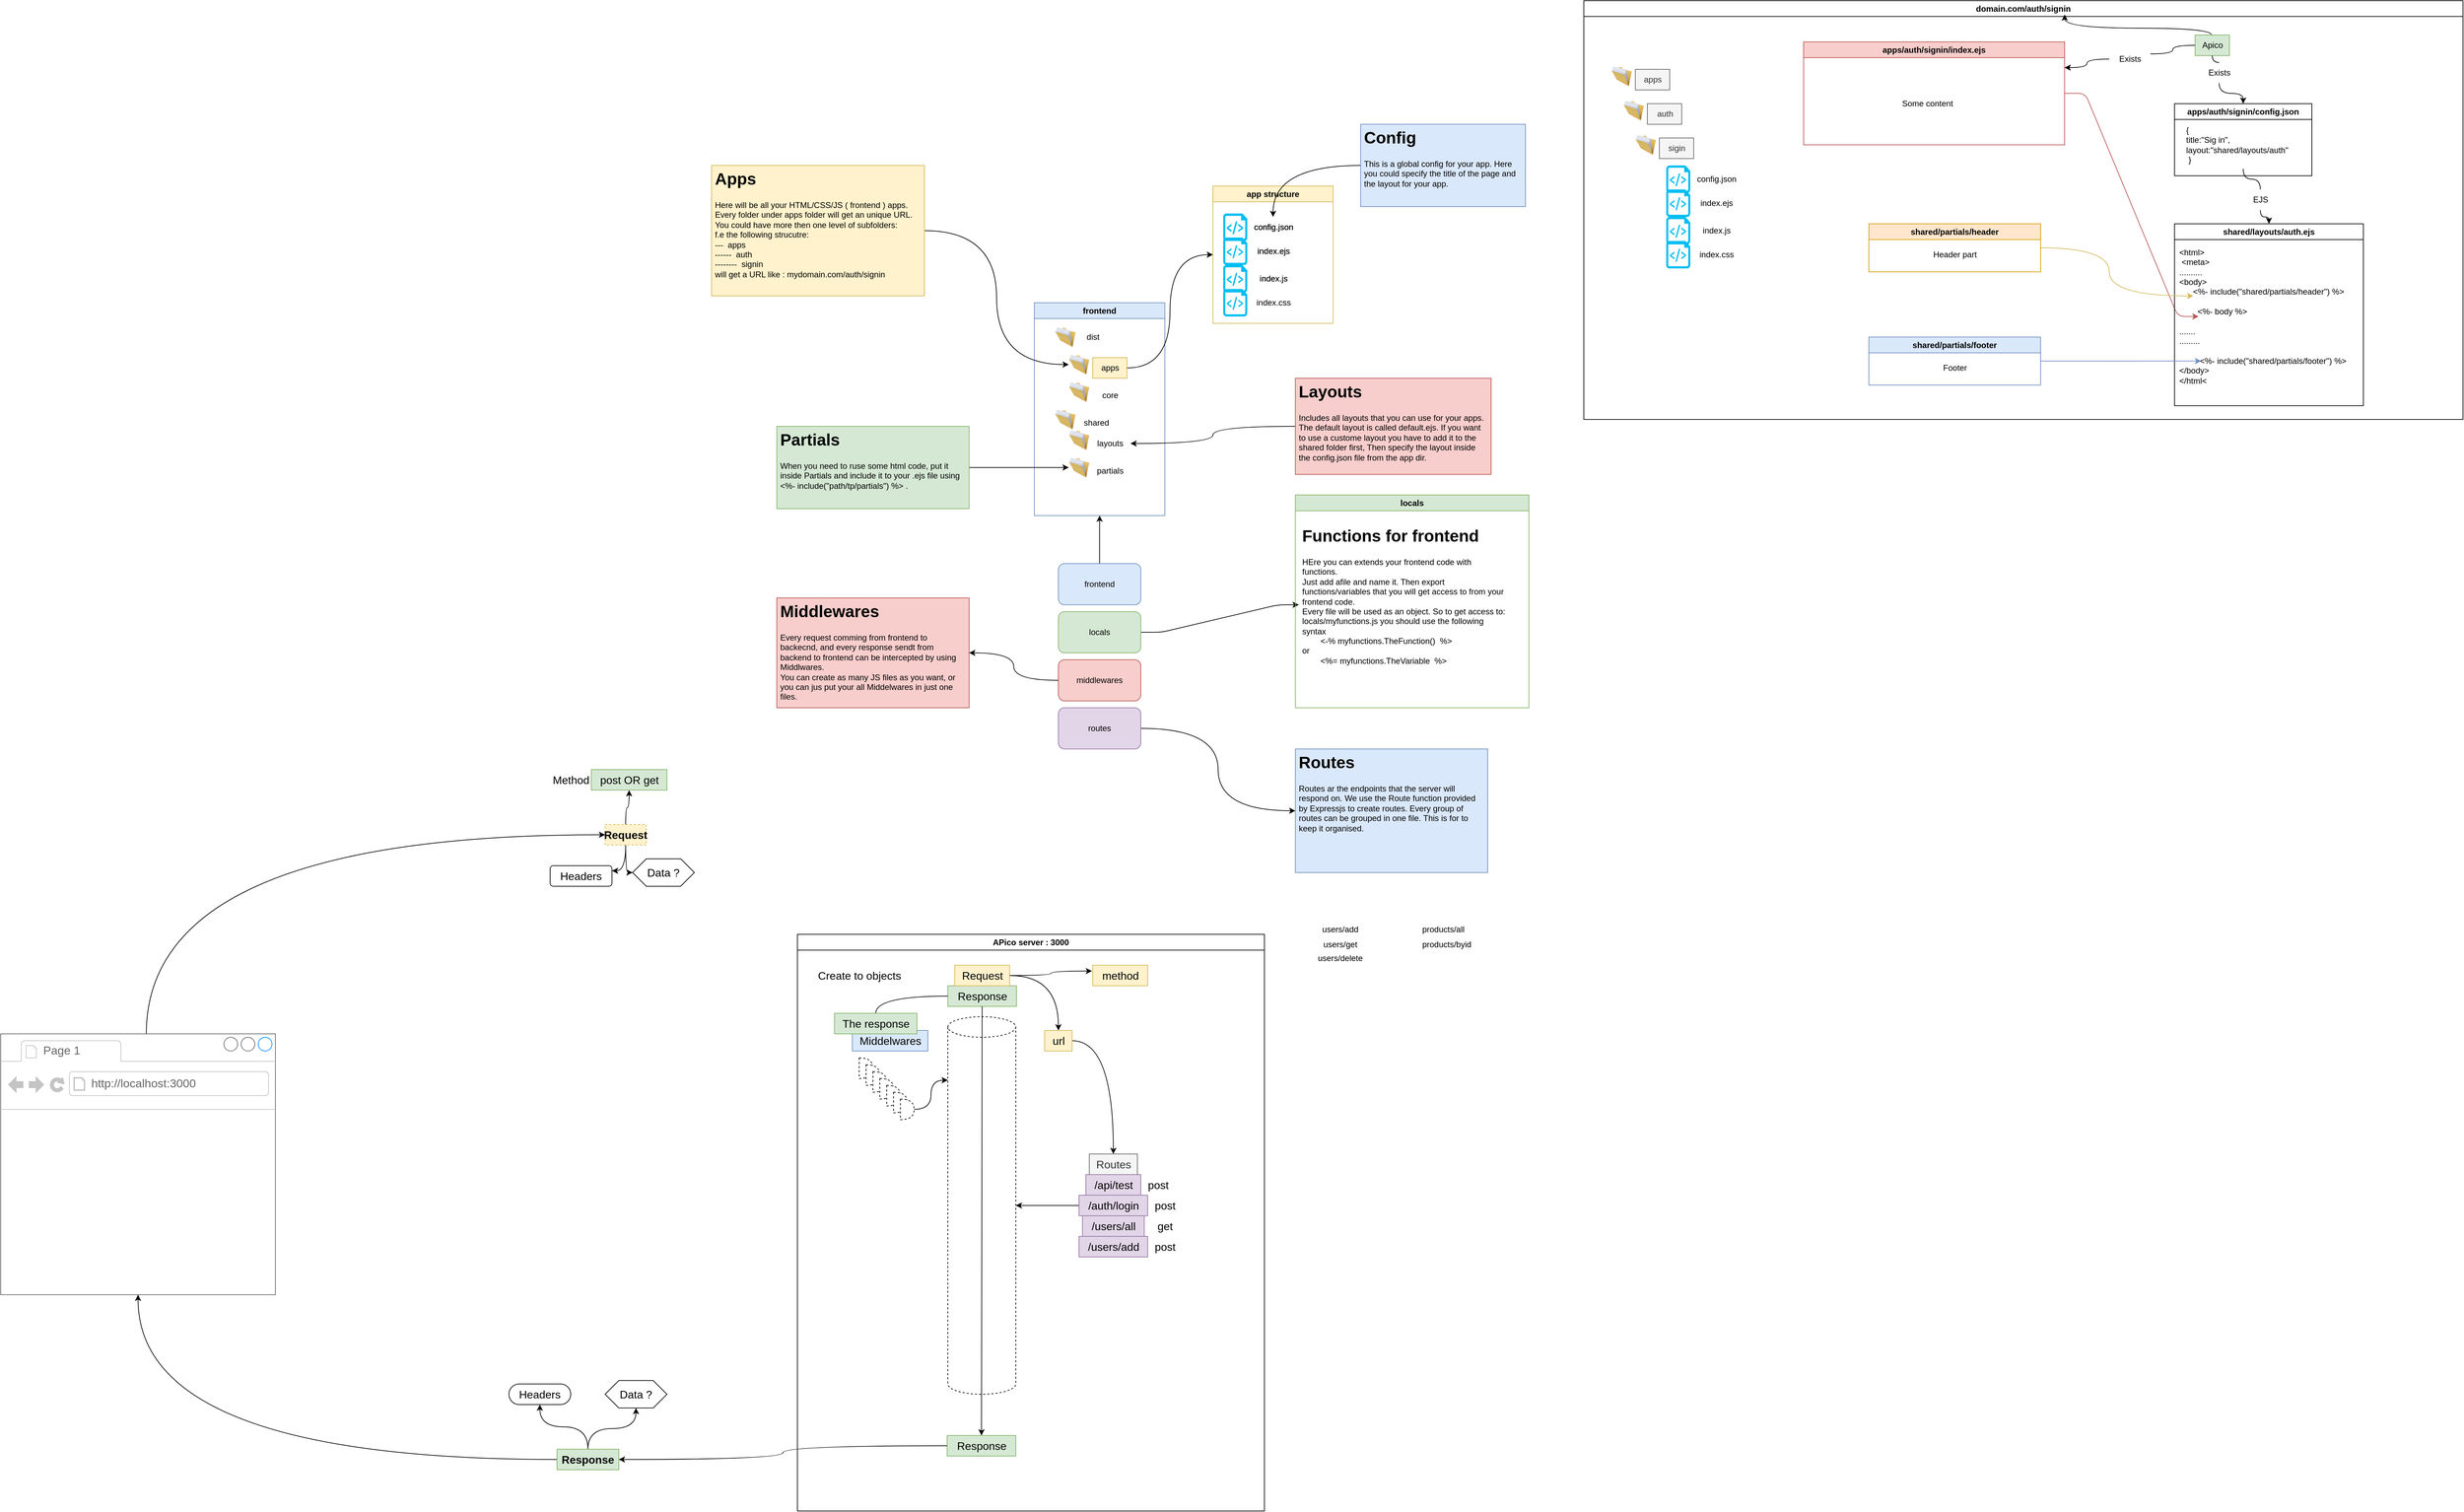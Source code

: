 <mxfile pages="3">
    <diagram id="LiNvfbCPaJ_zFYgMd4o1" name="Apico">
        <mxGraphModel dx="2544" dy="1344" grid="1" gridSize="10" guides="1" tooltips="1" connect="1" arrows="1" fold="1" page="1" pageScale="1" pageWidth="850" pageHeight="1100" math="0" shadow="0">
            <root>
                <mxCell id="0"/>
                <mxCell id="1" parent="0"/>
                <mxCell id="40" style="edgeStyle=orthogonalEdgeStyle;curved=1;html=1;entryX=0.5;entryY=1;entryDx=0;entryDy=0;" parent="1" source="2" target="6" edge="1">
                    <mxGeometry relative="1" as="geometry"/>
                </mxCell>
                <mxCell id="2" value="frontend" style="rounded=1;whiteSpace=wrap;html=1;fillColor=#dae8fc;strokeColor=#6c8ebf;" parent="1" vertex="1">
                    <mxGeometry x="80" y="40" width="120" height="60" as="geometry"/>
                </mxCell>
                <mxCell id="96" style="edgeStyle=entityRelationEdgeStyle;html=1;" parent="1" source="3" target="95" edge="1">
                    <mxGeometry relative="1" as="geometry"/>
                </mxCell>
                <mxCell id="3" value="locals" style="rounded=1;whiteSpace=wrap;html=1;fillColor=#d5e8d4;strokeColor=#82b366;" parent="1" vertex="1">
                    <mxGeometry x="80" y="110" width="120" height="60" as="geometry"/>
                </mxCell>
                <mxCell id="4XU-YK2BNLV_SlYp-IQn-98" style="edgeStyle=orthogonalEdgeStyle;html=1;entryX=1;entryY=0.5;entryDx=0;entryDy=0;curved=1;" parent="1" source="4" target="4XU-YK2BNLV_SlYp-IQn-96" edge="1">
                    <mxGeometry relative="1" as="geometry"/>
                </mxCell>
                <mxCell id="4" value="middlewares" style="rounded=1;whiteSpace=wrap;html=1;fillColor=#f8cecc;strokeColor=#b85450;" parent="1" vertex="1">
                    <mxGeometry x="80" y="180" width="120" height="60" as="geometry"/>
                </mxCell>
                <mxCell id="4XU-YK2BNLV_SlYp-IQn-184" style="edgeStyle=orthogonalEdgeStyle;curved=1;html=1;entryX=0;entryY=0.5;entryDx=0;entryDy=0;fontSize=16;" parent="1" source="5" target="4XU-YK2BNLV_SlYp-IQn-99" edge="1">
                    <mxGeometry relative="1" as="geometry"/>
                </mxCell>
                <mxCell id="5" value="routes" style="rounded=1;whiteSpace=wrap;html=1;fillColor=#e1d5e7;strokeColor=#9673a6;" parent="1" vertex="1">
                    <mxGeometry x="80" y="250" width="120" height="60" as="geometry"/>
                </mxCell>
                <mxCell id="6" value="frontend" style="swimlane;whiteSpace=wrap;html=1;fillColor=#dae8fc;strokeColor=#6c8ebf;" parent="1" vertex="1">
                    <mxGeometry x="45" y="-340" width="190" height="310" as="geometry"/>
                </mxCell>
                <mxCell id="8" value="" style="image;html=1;image=img/lib/clip_art/general/Full_Folder_128x128.png" parent="6" vertex="1">
                    <mxGeometry x="30" y="30" width="30" height="40" as="geometry"/>
                </mxCell>
                <mxCell id="12" value="" style="image;html=1;image=img/lib/clip_art/general/Full_Folder_128x128.png" parent="6" vertex="1">
                    <mxGeometry x="30" y="150" width="30" height="40" as="geometry"/>
                </mxCell>
                <mxCell id="13" value="shared" style="text;html=1;align=center;verticalAlign=middle;resizable=0;points=[];autosize=1;strokeColor=none;fillColor=none;" parent="6" vertex="1">
                    <mxGeometry x="60" y="160" width="60" height="30" as="geometry"/>
                </mxCell>
                <mxCell id="14" value="layouts" style="text;html=1;align=center;verticalAlign=middle;resizable=0;points=[];autosize=1;strokeColor=none;fillColor=none;" parent="6" vertex="1">
                    <mxGeometry x="80" y="190" width="60" height="30" as="geometry"/>
                </mxCell>
                <mxCell id="15" value="" style="image;html=1;image=img/lib/clip_art/general/Full_Folder_128x128.png" parent="6" vertex="1">
                    <mxGeometry x="50" y="180" width="30" height="40" as="geometry"/>
                </mxCell>
                <mxCell id="16" value="partials" style="text;html=1;align=center;verticalAlign=middle;resizable=0;points=[];autosize=1;strokeColor=none;fillColor=none;" parent="6" vertex="1">
                    <mxGeometry x="80" y="230" width="60" height="30" as="geometry"/>
                </mxCell>
                <mxCell id="17" value="" style="image;html=1;image=img/lib/clip_art/general/Full_Folder_128x128.png" parent="6" vertex="1">
                    <mxGeometry x="50" y="220" width="30" height="40" as="geometry"/>
                </mxCell>
                <mxCell id="18" value="apps" style="text;html=1;align=center;verticalAlign=middle;resizable=0;points=[];autosize=1;strokeColor=#d6b656;fillColor=#fff2cc;" parent="6" vertex="1">
                    <mxGeometry x="85" y="80" width="50" height="30" as="geometry"/>
                </mxCell>
                <mxCell id="19" value="" style="image;html=1;image=img/lib/clip_art/general/Full_Folder_128x128.png" parent="6" vertex="1">
                    <mxGeometry x="50" y="70" width="30" height="40" as="geometry"/>
                </mxCell>
                <mxCell id="20" value="core" style="text;html=1;align=center;verticalAlign=middle;resizable=0;points=[];autosize=1;strokeColor=none;fillColor=none;" parent="6" vertex="1">
                    <mxGeometry x="85" y="120" width="50" height="30" as="geometry"/>
                </mxCell>
                <mxCell id="21" value="" style="image;html=1;image=img/lib/clip_art/general/Full_Folder_128x128.png" parent="6" vertex="1">
                    <mxGeometry x="50" y="110" width="30" height="40" as="geometry"/>
                </mxCell>
                <mxCell id="9" value="dist" style="text;html=1;align=center;verticalAlign=middle;resizable=0;points=[];autosize=1;strokeColor=none;fillColor=none;" parent="1" vertex="1">
                    <mxGeometry x="110" y="-305" width="40" height="30" as="geometry"/>
                </mxCell>
                <mxCell id="23" style="edgeStyle=orthogonalEdgeStyle;html=1;entryX=0;entryY=0.5;entryDx=0;entryDy=0;curved=1;" parent="1" source="22" target="19" edge="1">
                    <mxGeometry relative="1" as="geometry"/>
                </mxCell>
                <mxCell id="22" value="&lt;h1&gt;Apps&lt;/h1&gt;&lt;div&gt;Here will be all your HTML/CSS/JS ( frontend ) apps.&lt;/div&gt;&lt;div&gt;Every folder under apps folder will get an unique URL.&lt;/div&gt;&lt;div&gt;You could have more then one level of subfolders:&lt;/div&gt;&lt;div&gt;f.e the following strucutre:&lt;/div&gt;&lt;div&gt;---&amp;nbsp; apps&lt;br&gt;&lt;/div&gt;&lt;div&gt;------&amp;nbsp; auth&lt;br&gt;&lt;/div&gt;&lt;div&gt;--------&amp;nbsp; signin&lt;br&gt;&lt;/div&gt;&lt;div&gt;will get a URL like : mydomain.com/auth/signin&lt;/div&gt;&lt;div&gt;&lt;br&gt;&lt;/div&gt;&lt;div&gt;&lt;br&gt;&lt;/div&gt;" style="text;html=1;strokeColor=#d6b656;fillColor=#fff2cc;spacing=5;spacingTop=-20;whiteSpace=wrap;overflow=hidden;rounded=0;" parent="1" vertex="1">
                    <mxGeometry x="-425" y="-540" width="310" height="190" as="geometry"/>
                </mxCell>
                <mxCell id="24" value="app structure" style="swimlane;whiteSpace=wrap;html=1;fillColor=#fff2cc;strokeColor=#d6b656;" parent="1" vertex="1">
                    <mxGeometry x="305" y="-510" width="175" height="200" as="geometry"/>
                </mxCell>
                <mxCell id="26" value="" style="verticalLabelPosition=bottom;html=1;verticalAlign=top;align=center;strokeColor=none;fillColor=#00BEF2;shape=mxgraph.azure.script_file;pointerEvents=1;" parent="24" vertex="1">
                    <mxGeometry x="15" y="40" width="35" height="40" as="geometry"/>
                </mxCell>
                <mxCell id="27" value="config.json" style="text;html=1;align=center;verticalAlign=middle;resizable=0;points=[];autosize=1;strokeColor=none;fillColor=none;" parent="24" vertex="1">
                    <mxGeometry x="47.5" y="45" width="80" height="30" as="geometry"/>
                </mxCell>
                <mxCell id="28" value="index.ejs" style="text;html=1;align=center;verticalAlign=middle;resizable=0;points=[];autosize=1;strokeColor=none;fillColor=none;" parent="24" vertex="1">
                    <mxGeometry x="52.5" y="80" width="70" height="30" as="geometry"/>
                </mxCell>
                <mxCell id="29" value="" style="verticalLabelPosition=bottom;html=1;verticalAlign=top;align=center;strokeColor=none;fillColor=#00BEF2;shape=mxgraph.azure.script_file;pointerEvents=1;" parent="24" vertex="1">
                    <mxGeometry x="15" y="75" width="35" height="40" as="geometry"/>
                </mxCell>
                <mxCell id="30" value="index.js" style="text;html=1;align=center;verticalAlign=middle;resizable=0;points=[];autosize=1;strokeColor=none;fillColor=none;" parent="24" vertex="1">
                    <mxGeometry x="57.5" y="120" width="60" height="30" as="geometry"/>
                </mxCell>
                <mxCell id="31" value="" style="verticalLabelPosition=bottom;html=1;verticalAlign=top;align=center;strokeColor=none;fillColor=#00BEF2;shape=mxgraph.azure.script_file;pointerEvents=1;" parent="24" vertex="1">
                    <mxGeometry x="15" y="115" width="35" height="40" as="geometry"/>
                </mxCell>
                <mxCell id="32" value="index.css" style="text;html=1;align=center;verticalAlign=middle;resizable=0;points=[];autosize=1;strokeColor=none;fillColor=none;" parent="24" vertex="1">
                    <mxGeometry x="52.5" y="155" width="70" height="30" as="geometry"/>
                </mxCell>
                <mxCell id="33" value="" style="verticalLabelPosition=bottom;html=1;verticalAlign=top;align=center;strokeColor=none;fillColor=#00BEF2;shape=mxgraph.azure.script_file;pointerEvents=1;" parent="24" vertex="1">
                    <mxGeometry x="15" y="150" width="35" height="40" as="geometry"/>
                </mxCell>
                <mxCell id="49" value="" style="verticalLabelPosition=bottom;html=1;verticalAlign=top;align=center;strokeColor=none;fillColor=#00BEF2;shape=mxgraph.azure.script_file;pointerEvents=1;" parent="24" vertex="1">
                    <mxGeometry x="15" y="40" width="35" height="40" as="geometry"/>
                </mxCell>
                <mxCell id="50" value="config.json" style="text;html=1;align=center;verticalAlign=middle;resizable=0;points=[];autosize=1;strokeColor=none;fillColor=none;" parent="24" vertex="1">
                    <mxGeometry x="47.5" y="45" width="80" height="30" as="geometry"/>
                </mxCell>
                <mxCell id="51" value="" style="verticalLabelPosition=bottom;html=1;verticalAlign=top;align=center;strokeColor=none;fillColor=#00BEF2;shape=mxgraph.azure.script_file;pointerEvents=1;" parent="24" vertex="1">
                    <mxGeometry x="15" y="40" width="35" height="40" as="geometry"/>
                </mxCell>
                <mxCell id="52" value="config.json" style="text;html=1;align=center;verticalAlign=middle;resizable=0;points=[];autosize=1;strokeColor=none;fillColor=none;" parent="24" vertex="1">
                    <mxGeometry x="47.5" y="45" width="80" height="30" as="geometry"/>
                </mxCell>
                <mxCell id="53" value="index.ejs" style="text;html=1;align=center;verticalAlign=middle;resizable=0;points=[];autosize=1;strokeColor=none;fillColor=none;" parent="24" vertex="1">
                    <mxGeometry x="52.5" y="80" width="70" height="30" as="geometry"/>
                </mxCell>
                <mxCell id="54" value="" style="verticalLabelPosition=bottom;html=1;verticalAlign=top;align=center;strokeColor=none;fillColor=#00BEF2;shape=mxgraph.azure.script_file;pointerEvents=1;" parent="24" vertex="1">
                    <mxGeometry x="15" y="115" width="35" height="40" as="geometry"/>
                </mxCell>
                <mxCell id="55" value="index.js" style="text;html=1;align=center;verticalAlign=middle;resizable=0;points=[];autosize=1;strokeColor=none;fillColor=none;" parent="24" vertex="1">
                    <mxGeometry x="57.5" y="120" width="60" height="30" as="geometry"/>
                </mxCell>
                <mxCell id="25" style="edgeStyle=orthogonalEdgeStyle;curved=1;html=1;entryX=0;entryY=0.5;entryDx=0;entryDy=0;" parent="1" source="18" target="24" edge="1">
                    <mxGeometry relative="1" as="geometry"/>
                </mxCell>
                <mxCell id="35" style="edgeStyle=orthogonalEdgeStyle;curved=1;html=1;" parent="1" source="34" target="27" edge="1">
                    <mxGeometry relative="1" as="geometry"/>
                </mxCell>
                <mxCell id="34" value="&lt;h1&gt;Config&lt;/h1&gt;&lt;div&gt;This is a global config for your app. Here you could specify the title of the page and the layout for your app.&lt;/div&gt;" style="text;html=1;strokeColor=#6c8ebf;fillColor=#dae8fc;spacing=5;spacingTop=-20;whiteSpace=wrap;overflow=hidden;rounded=0;" parent="1" vertex="1">
                    <mxGeometry x="520" y="-600" width="240" height="120" as="geometry"/>
                </mxCell>
                <mxCell id="37" style="edgeStyle=orthogonalEdgeStyle;curved=1;html=1;" parent="1" source="36" target="14" edge="1">
                    <mxGeometry relative="1" as="geometry"/>
                </mxCell>
                <mxCell id="36" value="&lt;h1&gt;Layouts&lt;/h1&gt;&lt;div&gt;Includes all layouts that you can use for your apps. The default layout is called default.ejs. If you want to use a custome layout you have to add it to the shared folder first, Then specify the layout inside the config.json file from the app dir.&lt;/div&gt;" style="text;html=1;strokeColor=#b85450;fillColor=#f8cecc;spacing=5;spacingTop=-20;whiteSpace=wrap;overflow=hidden;rounded=0;" parent="1" vertex="1">
                    <mxGeometry x="425" y="-230" width="285" height="140" as="geometry"/>
                </mxCell>
                <mxCell id="39" style="edgeStyle=orthogonalEdgeStyle;curved=1;html=1;entryX=0;entryY=0.5;entryDx=0;entryDy=0;" parent="1" source="38" target="17" edge="1">
                    <mxGeometry relative="1" as="geometry"/>
                </mxCell>
                <mxCell id="38" value="&lt;h1&gt;Partials&lt;/h1&gt;&lt;div&gt;When you need to ruse some html code, put it inside Partials and include it to your .ejs file using &amp;lt;%- include(&quot;path/tp/partials&quot;) %&amp;gt; .&lt;/div&gt;" style="text;html=1;strokeColor=#82b366;fillColor=#d5e8d4;spacing=5;spacingTop=-20;whiteSpace=wrap;overflow=hidden;rounded=0;" parent="1" vertex="1">
                    <mxGeometry x="-330" y="-160" width="280" height="120" as="geometry"/>
                </mxCell>
                <mxCell id="42" value="domain.com/auth/signin" style="swimlane;whiteSpace=wrap;html=1;" parent="1" vertex="1">
                    <mxGeometry x="845" y="-780" width="1280" height="610" as="geometry"/>
                </mxCell>
                <mxCell id="43" value="" style="image;html=1;image=img/lib/clip_art/general/Full_Folder_128x128.png" parent="42" vertex="1">
                    <mxGeometry x="40" y="90" width="30" height="40" as="geometry"/>
                </mxCell>
                <mxCell id="44" value="apps" style="text;html=1;align=center;verticalAlign=middle;resizable=0;points=[];autosize=1;strokeColor=#666666;fillColor=#f5f5f5;fontColor=#333333;" parent="42" vertex="1">
                    <mxGeometry x="75" y="100" width="50" height="30" as="geometry"/>
                </mxCell>
                <mxCell id="45" value="" style="image;html=1;image=img/lib/clip_art/general/Full_Folder_128x128.png" parent="42" vertex="1">
                    <mxGeometry x="57.5" y="140" width="30" height="40" as="geometry"/>
                </mxCell>
                <mxCell id="46" value="auth" style="text;html=1;align=center;verticalAlign=middle;resizable=0;points=[];autosize=1;strokeColor=#666666;fillColor=#f5f5f5;fontColor=#333333;" parent="42" vertex="1">
                    <mxGeometry x="92.5" y="150" width="50" height="30" as="geometry"/>
                </mxCell>
                <mxCell id="47" value="" style="image;html=1;image=img/lib/clip_art/general/Full_Folder_128x128.png" parent="42" vertex="1">
                    <mxGeometry x="75" y="190" width="30" height="40" as="geometry"/>
                </mxCell>
                <mxCell id="48" value="sigin" style="text;html=1;align=center;verticalAlign=middle;resizable=0;points=[];autosize=1;strokeColor=#666666;fillColor=#f5f5f5;fontColor=#333333;" parent="42" vertex="1">
                    <mxGeometry x="110" y="200" width="50" height="30" as="geometry"/>
                </mxCell>
                <mxCell id="56" value="" style="verticalLabelPosition=bottom;html=1;verticalAlign=top;align=center;strokeColor=none;fillColor=#00BEF2;shape=mxgraph.azure.script_file;pointerEvents=1;" parent="42" vertex="1">
                    <mxGeometry x="120" y="240" width="35" height="40" as="geometry"/>
                </mxCell>
                <mxCell id="57" value="config.json" style="text;html=1;align=center;verticalAlign=middle;resizable=0;points=[];autosize=1;strokeColor=none;fillColor=none;" parent="42" vertex="1">
                    <mxGeometry x="152.5" y="245" width="80" height="30" as="geometry"/>
                </mxCell>
                <mxCell id="58" value="index.ejs" style="text;html=1;align=center;verticalAlign=middle;resizable=0;points=[];autosize=1;strokeColor=none;fillColor=none;" parent="42" vertex="1">
                    <mxGeometry x="157.5" y="280" width="70" height="30" as="geometry"/>
                </mxCell>
                <mxCell id="59" value="" style="verticalLabelPosition=bottom;html=1;verticalAlign=top;align=center;strokeColor=none;fillColor=#00BEF2;shape=mxgraph.azure.script_file;pointerEvents=1;" parent="42" vertex="1">
                    <mxGeometry x="120" y="315" width="35" height="40" as="geometry"/>
                </mxCell>
                <mxCell id="60" value="index.js" style="text;html=1;align=center;verticalAlign=middle;resizable=0;points=[];autosize=1;strokeColor=none;fillColor=none;" parent="42" vertex="1">
                    <mxGeometry x="162.5" y="320" width="60" height="30" as="geometry"/>
                </mxCell>
                <mxCell id="61" value="index.css" style="text;html=1;align=center;verticalAlign=middle;resizable=0;points=[];autosize=1;strokeColor=none;fillColor=none;" parent="42" vertex="1">
                    <mxGeometry x="157.5" y="355" width="70" height="30" as="geometry"/>
                </mxCell>
                <mxCell id="62" value="" style="verticalLabelPosition=bottom;html=1;verticalAlign=top;align=center;strokeColor=none;fillColor=#00BEF2;shape=mxgraph.azure.script_file;pointerEvents=1;" parent="42" vertex="1">
                    <mxGeometry x="120" y="350" width="35" height="40" as="geometry"/>
                </mxCell>
                <mxCell id="63" value="" style="verticalLabelPosition=bottom;html=1;verticalAlign=top;align=center;strokeColor=none;fillColor=#00BEF2;shape=mxgraph.azure.script_file;pointerEvents=1;" parent="42" vertex="1">
                    <mxGeometry x="120" y="275" width="35" height="40" as="geometry"/>
                </mxCell>
                <mxCell id="93" style="edgeStyle=entityRelationEdgeStyle;html=1;entryX=0.111;entryY=0.5;entryDx=0;entryDy=0;entryPerimeter=0;fillColor=#f8cecc;strokeColor=#b85450;" parent="42" source="64" target="69" edge="1">
                    <mxGeometry relative="1" as="geometry"/>
                </mxCell>
                <mxCell id="64" value="apps/auth/signin/index.ejs" style="swimlane;whiteSpace=wrap;html=1;fillColor=#f8cecc;strokeColor=#b85450;" parent="42" vertex="1">
                    <mxGeometry x="320" y="60" width="380" height="150" as="geometry"/>
                </mxCell>
                <mxCell id="67" value="Some content" style="text;html=1;align=center;verticalAlign=middle;resizable=0;points=[];autosize=1;strokeColor=none;fillColor=none;" parent="64" vertex="1">
                    <mxGeometry x="130" y="75" width="100" height="30" as="geometry"/>
                </mxCell>
                <mxCell id="65" value="apps/auth/signin/config.json" style="swimlane;whiteSpace=wrap;html=1;" parent="42" vertex="1">
                    <mxGeometry x="860" y="150" width="200" height="105" as="geometry"/>
                </mxCell>
                <mxCell id="66" value="{ &lt;br&gt;&lt;div style=&quot;&quot;&gt;&lt;/div&gt;&lt;div style=&quot;&quot;&gt;&lt;div style=&quot;border-color: var(--border-color);&quot;&gt;&lt;span style=&quot;border-color: var(--border-color); background-color: initial;&quot;&gt;title:&quot;Sig in&quot;,&lt;/span&gt;&lt;/div&gt;&lt;span style=&quot;text-align: center;&quot;&gt;layout:&quot;shared/layouts/auth&quot;&lt;/span&gt;&lt;br&gt;&lt;/div&gt;&amp;nbsp;}" style="text;html=1;align=left;verticalAlign=middle;resizable=0;points=[];autosize=1;strokeColor=none;fillColor=none;" parent="65" vertex="1">
                    <mxGeometry x="15" y="25" width="170" height="70" as="geometry"/>
                </mxCell>
                <mxCell id="68" value="shared/layouts/auth.ejs" style="swimlane;whiteSpace=wrap;html=1;" parent="42" vertex="1">
                    <mxGeometry x="860" y="325" width="275" height="265" as="geometry"/>
                </mxCell>
                <mxCell id="69" value="&amp;lt;html&amp;gt;&lt;br&gt;&amp;nbsp;&amp;lt;meta&amp;gt;&lt;br&gt;..........&lt;br&gt;&amp;lt;body&amp;gt;&lt;br&gt;&lt;span style=&quot;&quot;&gt;&lt;/span&gt;&amp;nbsp; &amp;nbsp; &amp;nbsp; &amp;lt;%- include(&quot;shared/partials/header&quot;) %&amp;gt;&lt;br&gt;&amp;nbsp; &amp;nbsp; &amp;nbsp;&lt;br&gt;&lt;span style=&quot;white-space: pre;&quot;&gt;&#9;&lt;/span&gt;&amp;lt;%- body %&amp;gt;&lt;br&gt;&lt;br&gt;&lt;span style=&quot;&quot;&gt;&#9;&lt;/span&gt;.......&lt;br&gt;.........&lt;br&gt;&lt;br&gt;&amp;nbsp; &amp;nbsp; &amp;nbsp; &amp;nbsp; &amp;nbsp;&amp;lt;%- include(&quot;shared/partials/footer&quot;) %&amp;gt;&lt;br&gt;&amp;lt;/body&amp;gt;&lt;br&gt;&amp;lt;/html&amp;lt;" style="text;html=1;align=left;verticalAlign=middle;resizable=0;points=[];autosize=1;strokeColor=none;fillColor=none;" parent="68" vertex="1">
                    <mxGeometry x="5" y="25" width="270" height="220" as="geometry"/>
                </mxCell>
                <mxCell id="74" style="edgeStyle=orthogonalEdgeStyle;curved=1;html=1;entryX=0.547;entryY=0.033;entryDx=0;entryDy=0;entryPerimeter=0;exitX=0.481;exitY=0.001;exitDx=0;exitDy=0;exitPerimeter=0;" parent="42" source="71" target="42" edge="1">
                    <mxGeometry relative="1" as="geometry"/>
                </mxCell>
                <mxCell id="75" style="edgeStyle=orthogonalEdgeStyle;curved=1;html=1;entryX=1;entryY=0.25;entryDx=0;entryDy=0;startArrow=none;" parent="42" source="76" target="64" edge="1">
                    <mxGeometry relative="1" as="geometry"/>
                </mxCell>
                <mxCell id="78" style="edgeStyle=orthogonalEdgeStyle;curved=1;html=1;entryX=0.5;entryY=0;entryDx=0;entryDy=0;startArrow=none;" parent="42" source="79" target="65" edge="1">
                    <mxGeometry relative="1" as="geometry"/>
                </mxCell>
                <mxCell id="71" value="Apico" style="text;html=1;align=center;verticalAlign=middle;resizable=0;points=[];autosize=1;strokeColor=#82b366;fillColor=#d5e8d4;" parent="42" vertex="1">
                    <mxGeometry x="890" y="50" width="50" height="30" as="geometry"/>
                </mxCell>
                <mxCell id="77" value="" style="edgeStyle=orthogonalEdgeStyle;curved=1;html=1;entryX=1;entryY=0.25;entryDx=0;entryDy=0;endArrow=none;" parent="42" source="71" target="76" edge="1">
                    <mxGeometry relative="1" as="geometry">
                        <mxPoint x="1735" y="-715" as="sourcePoint"/>
                        <mxPoint x="1545" y="-682.5" as="targetPoint"/>
                    </mxGeometry>
                </mxCell>
                <mxCell id="76" value="Exists" style="text;html=1;align=center;verticalAlign=middle;resizable=0;points=[];autosize=1;strokeColor=none;fillColor=none;" parent="42" vertex="1">
                    <mxGeometry x="765" y="70" width="60" height="30" as="geometry"/>
                </mxCell>
                <mxCell id="80" value="" style="edgeStyle=orthogonalEdgeStyle;curved=1;html=1;entryX=0.5;entryY=0;entryDx=0;entryDy=0;endArrow=none;" parent="42" source="71" target="79" edge="1">
                    <mxGeometry relative="1" as="geometry">
                        <mxPoint x="1760.077" y="-700" as="sourcePoint"/>
                        <mxPoint x="1805" y="-630" as="targetPoint"/>
                    </mxGeometry>
                </mxCell>
                <mxCell id="79" value="Exists" style="text;html=1;align=center;verticalAlign=middle;resizable=0;points=[];autosize=1;strokeColor=none;fillColor=none;" parent="42" vertex="1">
                    <mxGeometry x="895" y="90" width="60" height="30" as="geometry"/>
                </mxCell>
                <mxCell id="81" style="edgeStyle=orthogonalEdgeStyle;curved=1;html=1;entryX=0.5;entryY=0;entryDx=0;entryDy=0;startArrow=none;" parent="42" source="83" target="68" edge="1">
                    <mxGeometry relative="1" as="geometry"/>
                </mxCell>
                <mxCell id="84" value="" style="edgeStyle=orthogonalEdgeStyle;curved=1;html=1;entryX=0.5;entryY=0;entryDx=0;entryDy=0;endArrow=none;" parent="42" source="66" target="83" edge="1">
                    <mxGeometry relative="1" as="geometry">
                        <mxPoint x="1805" y="-535" as="sourcePoint"/>
                        <mxPoint x="1842.5" y="-455" as="targetPoint"/>
                    </mxGeometry>
                </mxCell>
                <mxCell id="83" value="EJS" style="text;html=1;align=center;verticalAlign=middle;resizable=0;points=[];autosize=1;strokeColor=none;fillColor=none;" parent="42" vertex="1">
                    <mxGeometry x="960" y="275" width="50" height="30" as="geometry"/>
                </mxCell>
                <mxCell id="91" style="edgeStyle=orthogonalEdgeStyle;curved=1;html=1;entryX=0.083;entryY=0.364;entryDx=0;entryDy=0;entryPerimeter=0;fillColor=#fff2cc;strokeColor=#d6b656;" parent="42" source="87" target="69" edge="1">
                    <mxGeometry relative="1" as="geometry"/>
                </mxCell>
                <mxCell id="87" value="shared/partials/header" style="swimlane;whiteSpace=wrap;html=1;fillColor=#ffe6cc;strokeColor=#d79b00;" parent="42" vertex="1">
                    <mxGeometry x="415" y="325" width="250" height="70" as="geometry"/>
                </mxCell>
                <mxCell id="88" value="Header part" style="text;html=1;align=center;verticalAlign=middle;resizable=0;points=[];autosize=1;strokeColor=none;fillColor=none;" parent="87" vertex="1">
                    <mxGeometry x="80" y="30" width="90" height="30" as="geometry"/>
                </mxCell>
                <mxCell id="92" style="edgeStyle=orthogonalEdgeStyle;curved=1;html=1;entryX=0.125;entryY=0.795;entryDx=0;entryDy=0;entryPerimeter=0;fillColor=#dae8fc;strokeColor=#6c8ebf;" parent="42" source="89" target="69" edge="1">
                    <mxGeometry relative="1" as="geometry"/>
                </mxCell>
                <mxCell id="89" value="shared/partials/footer" style="swimlane;whiteSpace=wrap;html=1;fillColor=#dae8fc;strokeColor=#6c8ebf;" parent="42" vertex="1">
                    <mxGeometry x="415" y="490" width="250" height="70" as="geometry"/>
                </mxCell>
                <mxCell id="90" value="Footer" style="text;html=1;align=center;verticalAlign=middle;resizable=0;points=[];autosize=1;strokeColor=none;fillColor=none;" parent="89" vertex="1">
                    <mxGeometry x="95" y="30" width="60" height="30" as="geometry"/>
                </mxCell>
                <mxCell id="94" value="locals" style="swimlane;whiteSpace=wrap;html=1;fillColor=#d5e8d4;strokeColor=#82b366;" parent="1" vertex="1">
                    <mxGeometry x="425" y="-60" width="340" height="310" as="geometry"/>
                </mxCell>
                <mxCell id="95" value="&lt;h1&gt;Functions for frontend&lt;/h1&gt;&lt;div&gt;HEre you can extends your frontend code with functions.&lt;/div&gt;&lt;div&gt;Just add afile and name it. Then export functions/variables that you will get access to from your frontend code.&lt;/div&gt;&lt;div&gt;Every file will be used as an object. So to get access to: locals/myfunctions.js you should use the following syntax&amp;nbsp;&lt;/div&gt;&lt;div&gt;&lt;span style=&quot;white-space: pre;&quot;&gt;&#9;&lt;/span&gt;&amp;lt;-% myfunctions.TheFunction()&amp;nbsp; %&amp;gt;&lt;/div&gt;&lt;div&gt;or&lt;/div&gt;&lt;div&gt;&lt;span style=&quot;white-space: pre;&quot;&gt;&#9;&lt;/span&gt;&amp;lt;%= myfunctions.TheVariable&amp;nbsp; %&amp;gt;&lt;/div&gt;" style="text;html=1;strokeColor=none;fillColor=none;spacing=5;spacingTop=-20;whiteSpace=wrap;overflow=hidden;rounded=0;" parent="94" vertex="1">
                    <mxGeometry x="5" y="40" width="305" height="240" as="geometry"/>
                </mxCell>
                <mxCell id="4XU-YK2BNLV_SlYp-IQn-96" value="&lt;h1&gt;Middlewares&lt;/h1&gt;&lt;div&gt;Every request comming from frontend to backecnd, and every response sendt from backend to frontend can be intercepted by using Middlwares.&lt;/div&gt;&lt;div&gt;You can create as many JS files as you want, or you can jus put your all Middelwares in just one files.&lt;/div&gt;" style="text;html=1;strokeColor=#b85450;fillColor=#f8cecc;spacing=5;spacingTop=-20;whiteSpace=wrap;overflow=hidden;rounded=0;" parent="1" vertex="1">
                    <mxGeometry x="-330" y="90" width="280" height="160" as="geometry"/>
                </mxCell>
                <mxCell id="4XU-YK2BNLV_SlYp-IQn-99" value="&lt;h1&gt;Routes&lt;/h1&gt;&lt;div&gt;Routes ar the endpoints that the server will respond on. We use the Route function provided by Expressjs to create routes. Every group of routes can be grouped in one file. This is for to keep it organised.&lt;/div&gt;" style="text;html=1;strokeColor=#6c8ebf;fillColor=#dae8fc;spacing=5;spacingTop=-20;whiteSpace=wrap;overflow=hidden;rounded=0;" parent="1" vertex="1">
                    <mxGeometry x="425" y="310" width="280" height="180" as="geometry"/>
                </mxCell>
                <mxCell id="4XU-YK2BNLV_SlYp-IQn-111" style="edgeStyle=orthogonalEdgeStyle;curved=1;html=1;entryX=0;entryY=0.5;entryDx=0;entryDy=0;fontSize=16;exitX=0.53;exitY=0.001;exitDx=0;exitDy=0;exitPerimeter=0;" parent="1" source="4XU-YK2BNLV_SlYp-IQn-102" target="4XU-YK2BNLV_SlYp-IQn-105" edge="1">
                    <mxGeometry relative="1" as="geometry"/>
                </mxCell>
                <mxCell id="4XU-YK2BNLV_SlYp-IQn-102" value="" style="strokeWidth=1;shadow=0;dashed=0;align=center;html=1;shape=mxgraph.mockup.containers.browserWindow;rSize=0;strokeColor=#666666;strokeColor2=#008cff;strokeColor3=#c4c4c4;mainText=,;recursiveResize=0;" parent="1" vertex="1">
                    <mxGeometry x="-1460" y="725" width="400" height="380" as="geometry"/>
                </mxCell>
                <mxCell id="4XU-YK2BNLV_SlYp-IQn-103" value="Page 1" style="strokeWidth=1;shadow=0;dashed=0;align=center;html=1;shape=mxgraph.mockup.containers.anchor;fontSize=17;fontColor=#666666;align=left;" parent="4XU-YK2BNLV_SlYp-IQn-102" vertex="1">
                    <mxGeometry x="60" y="12" width="110" height="26" as="geometry"/>
                </mxCell>
                <mxCell id="4XU-YK2BNLV_SlYp-IQn-104" value="http://localhost:3000" style="strokeWidth=1;shadow=0;dashed=0;align=center;html=1;shape=mxgraph.mockup.containers.anchor;rSize=0;fontSize=17;fontColor=#666666;align=left;" parent="4XU-YK2BNLV_SlYp-IQn-102" vertex="1">
                    <mxGeometry x="130" y="60" width="270" height="26" as="geometry"/>
                </mxCell>
                <mxCell id="4XU-YK2BNLV_SlYp-IQn-109" style="edgeStyle=orthogonalEdgeStyle;curved=1;html=1;entryX=0;entryY=0.5;entryDx=0;entryDy=0;fontSize=16;" parent="1" source="4XU-YK2BNLV_SlYp-IQn-105" target="4XU-YK2BNLV_SlYp-IQn-108" edge="1">
                    <mxGeometry relative="1" as="geometry"/>
                </mxCell>
                <mxCell id="4XU-YK2BNLV_SlYp-IQn-110" style="edgeStyle=orthogonalEdgeStyle;curved=1;html=1;entryX=1;entryY=0.25;entryDx=0;entryDy=0;fontSize=16;" parent="1" source="4XU-YK2BNLV_SlYp-IQn-105" target="4XU-YK2BNLV_SlYp-IQn-107" edge="1">
                    <mxGeometry relative="1" as="geometry"/>
                </mxCell>
                <mxCell id="4XU-YK2BNLV_SlYp-IQn-115" value="" style="edgeStyle=orthogonalEdgeStyle;curved=1;html=1;fontSize=16;" parent="1" source="4XU-YK2BNLV_SlYp-IQn-105" target="4XU-YK2BNLV_SlYp-IQn-113" edge="1">
                    <mxGeometry relative="1" as="geometry"/>
                </mxCell>
                <mxCell id="4XU-YK2BNLV_SlYp-IQn-105" value="&lt;font style=&quot;font-size: 16px;&quot;&gt;&lt;b&gt;Request&lt;/b&gt;&lt;/font&gt;" style="text;html=1;strokeColor=#d6b656;fillColor=#fff2cc;align=center;verticalAlign=middle;whiteSpace=wrap;rounded=0;dashed=1;" parent="1" vertex="1">
                    <mxGeometry x="-580" y="420" width="60" height="30" as="geometry"/>
                </mxCell>
                <mxCell id="4XU-YK2BNLV_SlYp-IQn-181" style="edgeStyle=orthogonalEdgeStyle;curved=1;html=1;entryX=0.5;entryY=1;entryDx=0;entryDy=0;fontSize=16;" parent="1" source="4XU-YK2BNLV_SlYp-IQn-106" target="4XU-YK2BNLV_SlYp-IQn-180" edge="1">
                    <mxGeometry relative="1" as="geometry"/>
                </mxCell>
                <mxCell id="4XU-YK2BNLV_SlYp-IQn-183" style="edgeStyle=orthogonalEdgeStyle;curved=1;html=1;fontSize=16;" parent="1" source="4XU-YK2BNLV_SlYp-IQn-106" target="4XU-YK2BNLV_SlYp-IQn-102" edge="1">
                    <mxGeometry relative="1" as="geometry"/>
                </mxCell>
                <mxCell id="4XU-YK2BNLV_SlYp-IQn-106" value="&lt;font style=&quot;font-size: 16px;&quot;&gt;&lt;b&gt;Response&lt;/b&gt;&lt;/font&gt;" style="text;html=1;strokeColor=#82b366;fillColor=#d5e8d4;align=center;verticalAlign=middle;whiteSpace=wrap;rounded=0;" parent="1" vertex="1">
                    <mxGeometry x="-650" y="1330" width="90" height="30" as="geometry"/>
                </mxCell>
                <mxCell id="4XU-YK2BNLV_SlYp-IQn-107" value="Headers" style="rounded=1;whiteSpace=wrap;html=1;fontSize=16;" parent="1" vertex="1">
                    <mxGeometry x="-660" y="480" width="90" height="30" as="geometry"/>
                </mxCell>
                <mxCell id="4XU-YK2BNLV_SlYp-IQn-108" value="Data ?" style="shape=hexagon;perimeter=hexagonPerimeter2;whiteSpace=wrap;html=1;fixedSize=1;fontSize=16;" parent="1" vertex="1">
                    <mxGeometry x="-540" y="470" width="90" height="40" as="geometry"/>
                </mxCell>
                <mxCell id="4XU-YK2BNLV_SlYp-IQn-113" value="post OR get" style="text;html=1;align=center;verticalAlign=middle;resizable=0;points=[];autosize=1;strokeColor=#82b366;fillColor=#d5e8d4;fontSize=16;" parent="1" vertex="1">
                    <mxGeometry x="-600" y="340" width="110" height="30" as="geometry"/>
                </mxCell>
                <mxCell id="4XU-YK2BNLV_SlYp-IQn-114" value="Method" style="text;html=1;align=center;verticalAlign=middle;resizable=0;points=[];autosize=1;strokeColor=none;fillColor=none;fontSize=16;" parent="1" vertex="1">
                    <mxGeometry x="-670" y="340" width="80" height="30" as="geometry"/>
                </mxCell>
                <mxCell id="4XU-YK2BNLV_SlYp-IQn-175" value="The response" style="text;html=1;align=center;verticalAlign=middle;resizable=0;points=[];autosize=1;strokeColor=#82b366;fillColor=#d5e8d4;fontSize=16;" parent="1" vertex="1">
                    <mxGeometry x="-246" y="695" width="120" height="30" as="geometry"/>
                </mxCell>
                <mxCell id="4XU-YK2BNLV_SlYp-IQn-180" value="Data ?" style="shape=hexagon;perimeter=hexagonPerimeter2;whiteSpace=wrap;html=1;fixedSize=1;fontSize=16;" parent="1" vertex="1">
                    <mxGeometry x="-580" y="1230" width="90" height="40" as="geometry"/>
                </mxCell>
                <mxCell id="w89r1HB5D8UvUh826K27-96" value="users/add" style="text;html=1;align=center;verticalAlign=middle;resizable=0;points=[];autosize=1;strokeColor=none;fillColor=none;" parent="1" vertex="1">
                    <mxGeometry x="450" y="558" width="80" height="30" as="geometry"/>
                </mxCell>
                <mxCell id="w89r1HB5D8UvUh826K27-97" value="users/get" style="text;html=1;align=center;verticalAlign=middle;resizable=0;points=[];autosize=1;strokeColor=none;fillColor=none;" parent="1" vertex="1">
                    <mxGeometry x="455" y="580" width="70" height="30" as="geometry"/>
                </mxCell>
                <mxCell id="w89r1HB5D8UvUh826K27-98" value="users/delete" style="text;html=1;align=center;verticalAlign=middle;resizable=0;points=[];autosize=1;strokeColor=none;fillColor=none;" parent="1" vertex="1">
                    <mxGeometry x="445" y="600" width="90" height="30" as="geometry"/>
                </mxCell>
                <mxCell id="w89r1HB5D8UvUh826K27-99" value="products/all" style="text;html=1;align=center;verticalAlign=middle;resizable=0;points=[];autosize=1;strokeColor=none;fillColor=none;" parent="1" vertex="1">
                    <mxGeometry x="600" y="558" width="80" height="30" as="geometry"/>
                </mxCell>
                <mxCell id="w89r1HB5D8UvUh826K27-100" value="products/byid" style="text;html=1;align=center;verticalAlign=middle;resizable=0;points=[];autosize=1;strokeColor=none;fillColor=none;" parent="1" vertex="1">
                    <mxGeometry x="600" y="580" width="90" height="30" as="geometry"/>
                </mxCell>
                <mxCell id="ig90ET8cyCh0Ia1D7blF-96" value="APico server : 3000" style="swimlane;whiteSpace=wrap;html=1;" parent="1" vertex="1">
                    <mxGeometry x="-300" y="580" width="680" height="840" as="geometry"/>
                </mxCell>
                <mxCell id="ig90ET8cyCh0Ia1D7blF-97" value="Create to objects" style="text;html=1;align=center;verticalAlign=middle;resizable=0;points=[];autosize=1;strokeColor=none;fillColor=none;fontSize=16;" parent="ig90ET8cyCh0Ia1D7blF-96" vertex="1">
                    <mxGeometry x="20" y="45" width="140" height="30" as="geometry"/>
                </mxCell>
                <mxCell id="ig90ET8cyCh0Ia1D7blF-98" value="Response" style="text;html=1;align=center;verticalAlign=middle;resizable=0;points=[];autosize=1;strokeColor=#82b366;fillColor=#d5e8d4;fontSize=16;" parent="ig90ET8cyCh0Ia1D7blF-96" vertex="1">
                    <mxGeometry x="219" y="75" width="100" height="30" as="geometry"/>
                </mxCell>
                <mxCell id="ig90ET8cyCh0Ia1D7blF-99" value="" style="edgeStyle=orthogonalEdgeStyle;curved=1;html=1;fontSize=16;" parent="ig90ET8cyCh0Ia1D7blF-96" source="ig90ET8cyCh0Ia1D7blF-100" target="ig90ET8cyCh0Ia1D7blF-122" edge="1">
                    <mxGeometry relative="1" as="geometry"/>
                </mxCell>
                <mxCell id="ig90ET8cyCh0Ia1D7blF-100" value="Request" style="text;html=1;align=center;verticalAlign=middle;resizable=0;points=[];autosize=1;strokeColor=#d6b656;fillColor=#fff2cc;fontSize=16;" parent="ig90ET8cyCh0Ia1D7blF-96" vertex="1">
                    <mxGeometry x="229" y="45" width="80" height="30" as="geometry"/>
                </mxCell>
                <mxCell id="ig90ET8cyCh0Ia1D7blF-101" value="" style="shape=cylinder3;whiteSpace=wrap;html=1;boundedLbl=1;backgroundOutline=1;size=15;dashed=1;fontSize=16;" parent="ig90ET8cyCh0Ia1D7blF-96" vertex="1">
                    <mxGeometry x="219" y="120" width="99" height="550" as="geometry"/>
                </mxCell>
                <mxCell id="ig90ET8cyCh0Ia1D7blF-102" value="Middelwares" style="text;html=1;align=center;verticalAlign=middle;resizable=0;points=[];autosize=1;strokeColor=#6c8ebf;fillColor=#dae8fc;fontSize=16;" parent="ig90ET8cyCh0Ia1D7blF-96" vertex="1">
                    <mxGeometry x="80" y="140" width="110" height="30" as="geometry"/>
                </mxCell>
                <mxCell id="ig90ET8cyCh0Ia1D7blF-103" value="" style="shape=or;whiteSpace=wrap;html=1;dashed=1;fontSize=16;" parent="ig90ET8cyCh0Ia1D7blF-96" vertex="1">
                    <mxGeometry x="90" y="180" width="20" height="30" as="geometry"/>
                </mxCell>
                <mxCell id="ig90ET8cyCh0Ia1D7blF-104" value="" style="shape=or;whiteSpace=wrap;html=1;dashed=1;fontSize=16;" parent="ig90ET8cyCh0Ia1D7blF-96" vertex="1">
                    <mxGeometry x="100" y="190" width="20" height="30" as="geometry"/>
                </mxCell>
                <mxCell id="ig90ET8cyCh0Ia1D7blF-105" value="" style="shape=or;whiteSpace=wrap;html=1;dashed=1;fontSize=16;" parent="ig90ET8cyCh0Ia1D7blF-96" vertex="1">
                    <mxGeometry x="110" y="200" width="20" height="30" as="geometry"/>
                </mxCell>
                <mxCell id="ig90ET8cyCh0Ia1D7blF-106" value="" style="shape=or;whiteSpace=wrap;html=1;dashed=1;fontSize=16;" parent="ig90ET8cyCh0Ia1D7blF-96" vertex="1">
                    <mxGeometry x="120" y="210" width="20" height="30" as="geometry"/>
                </mxCell>
                <mxCell id="ig90ET8cyCh0Ia1D7blF-107" value="" style="shape=or;whiteSpace=wrap;html=1;dashed=1;fontSize=16;" parent="ig90ET8cyCh0Ia1D7blF-96" vertex="1">
                    <mxGeometry x="130" y="220" width="20" height="30" as="geometry"/>
                </mxCell>
                <mxCell id="ig90ET8cyCh0Ia1D7blF-108" value="" style="shape=or;whiteSpace=wrap;html=1;dashed=1;fontSize=16;" parent="ig90ET8cyCh0Ia1D7blF-96" vertex="1">
                    <mxGeometry x="140" y="230" width="20" height="30" as="geometry"/>
                </mxCell>
                <mxCell id="ig90ET8cyCh0Ia1D7blF-109" style="edgeStyle=orthogonalEdgeStyle;curved=1;html=1;entryX=0;entryY=0;entryDx=0;entryDy=92.5;entryPerimeter=0;fontSize=16;" parent="ig90ET8cyCh0Ia1D7blF-96" source="ig90ET8cyCh0Ia1D7blF-110" target="ig90ET8cyCh0Ia1D7blF-101" edge="1">
                    <mxGeometry relative="1" as="geometry"/>
                </mxCell>
                <mxCell id="ig90ET8cyCh0Ia1D7blF-110" value="" style="shape=or;whiteSpace=wrap;html=1;dashed=1;fontSize=16;" parent="ig90ET8cyCh0Ia1D7blF-96" vertex="1">
                    <mxGeometry x="150" y="240" width="20" height="30" as="geometry"/>
                </mxCell>
                <mxCell id="ig90ET8cyCh0Ia1D7blF-111" value="Routes" style="text;html=1;align=center;verticalAlign=middle;resizable=0;points=[];autosize=1;strokeColor=#666666;fillColor=#f5f5f5;fontSize=16;fontColor=#333333;" parent="ig90ET8cyCh0Ia1D7blF-96" vertex="1">
                    <mxGeometry x="425" y="320" width="70" height="30" as="geometry"/>
                </mxCell>
                <mxCell id="ig90ET8cyCh0Ia1D7blF-112" value="/api/test" style="text;html=1;align=center;verticalAlign=middle;resizable=0;points=[];autosize=1;strokeColor=#9673a6;fillColor=#e1d5e7;fontSize=16;" parent="ig90ET8cyCh0Ia1D7blF-96" vertex="1">
                    <mxGeometry x="420" y="350" width="80" height="30" as="geometry"/>
                </mxCell>
                <mxCell id="ig90ET8cyCh0Ia1D7blF-113" value="" style="edgeStyle=orthogonalEdgeStyle;curved=1;html=1;fontSize=16;" parent="ig90ET8cyCh0Ia1D7blF-96" source="ig90ET8cyCh0Ia1D7blF-114" target="ig90ET8cyCh0Ia1D7blF-101" edge="1">
                    <mxGeometry relative="1" as="geometry"/>
                </mxCell>
                <mxCell id="ig90ET8cyCh0Ia1D7blF-114" value="/auth/login" style="text;html=1;align=center;verticalAlign=middle;resizable=0;points=[];autosize=1;strokeColor=#9673a6;fillColor=#e1d5e7;fontSize=16;" parent="ig90ET8cyCh0Ia1D7blF-96" vertex="1">
                    <mxGeometry x="410" y="380" width="100" height="30" as="geometry"/>
                </mxCell>
                <mxCell id="ig90ET8cyCh0Ia1D7blF-115" value="/users/all" style="text;html=1;align=center;verticalAlign=middle;resizable=0;points=[];autosize=1;strokeColor=#9673a6;fillColor=#e1d5e7;fontSize=16;" parent="ig90ET8cyCh0Ia1D7blF-96" vertex="1">
                    <mxGeometry x="415" y="410" width="90" height="30" as="geometry"/>
                </mxCell>
                <mxCell id="ig90ET8cyCh0Ia1D7blF-116" value="/users/add" style="text;html=1;align=center;verticalAlign=middle;resizable=0;points=[];autosize=1;strokeColor=#9673a6;fillColor=#e1d5e7;fontSize=16;" parent="ig90ET8cyCh0Ia1D7blF-96" vertex="1">
                    <mxGeometry x="410" y="440" width="100" height="30" as="geometry"/>
                </mxCell>
                <mxCell id="ig90ET8cyCh0Ia1D7blF-117" value="post" style="text;html=1;align=center;verticalAlign=middle;resizable=0;points=[];autosize=1;strokeColor=none;fillColor=none;fontSize=16;" parent="ig90ET8cyCh0Ia1D7blF-96" vertex="1">
                    <mxGeometry x="500" y="350" width="50" height="30" as="geometry"/>
                </mxCell>
                <mxCell id="ig90ET8cyCh0Ia1D7blF-118" value="post" style="text;html=1;align=center;verticalAlign=middle;resizable=0;points=[];autosize=1;strokeColor=none;fillColor=none;fontSize=16;" parent="ig90ET8cyCh0Ia1D7blF-96" vertex="1">
                    <mxGeometry x="510" y="380" width="50" height="30" as="geometry"/>
                </mxCell>
                <mxCell id="ig90ET8cyCh0Ia1D7blF-119" value="get" style="text;html=1;align=center;verticalAlign=middle;resizable=0;points=[];autosize=1;strokeColor=none;fillColor=none;fontSize=16;" parent="ig90ET8cyCh0Ia1D7blF-96" vertex="1">
                    <mxGeometry x="510" y="410" width="50" height="30" as="geometry"/>
                </mxCell>
                <mxCell id="ig90ET8cyCh0Ia1D7blF-120" value="post" style="text;html=1;align=center;verticalAlign=middle;resizable=0;points=[];autosize=1;strokeColor=none;fillColor=none;fontSize=16;" parent="ig90ET8cyCh0Ia1D7blF-96" vertex="1">
                    <mxGeometry x="510" y="440" width="50" height="30" as="geometry"/>
                </mxCell>
                <mxCell id="ig90ET8cyCh0Ia1D7blF-121" style="edgeStyle=orthogonalEdgeStyle;curved=1;html=1;fontSize=16;" parent="ig90ET8cyCh0Ia1D7blF-96" source="ig90ET8cyCh0Ia1D7blF-122" target="ig90ET8cyCh0Ia1D7blF-111" edge="1">
                    <mxGeometry relative="1" as="geometry"/>
                </mxCell>
                <mxCell id="ig90ET8cyCh0Ia1D7blF-122" value="url" style="text;html=1;align=center;verticalAlign=middle;resizable=0;points=[];autosize=1;strokeColor=#d6b656;fillColor=#fff2cc;fontSize=16;" parent="ig90ET8cyCh0Ia1D7blF-96" vertex="1">
                    <mxGeometry x="360" y="140" width="40" height="30" as="geometry"/>
                </mxCell>
                <mxCell id="ig90ET8cyCh0Ia1D7blF-123" value="method" style="text;html=1;align=center;verticalAlign=middle;resizable=0;points=[];autosize=1;strokeColor=#d6b656;fillColor=#fff2cc;fontSize=16;" parent="ig90ET8cyCh0Ia1D7blF-96" vertex="1">
                    <mxGeometry x="430" y="45" width="80" height="30" as="geometry"/>
                </mxCell>
                <mxCell id="ig90ET8cyCh0Ia1D7blF-124" style="edgeStyle=orthogonalEdgeStyle;curved=1;html=1;entryX=-0.014;entryY=0.285;entryDx=0;entryDy=0;entryPerimeter=0;fontSize=16;" parent="ig90ET8cyCh0Ia1D7blF-96" source="ig90ET8cyCh0Ia1D7blF-100" target="ig90ET8cyCh0Ia1D7blF-123" edge="1">
                    <mxGeometry relative="1" as="geometry"/>
                </mxCell>
                <mxCell id="ig90ET8cyCh0Ia1D7blF-125" value="Response" style="text;html=1;align=center;verticalAlign=middle;resizable=0;points=[];autosize=1;strokeColor=#82b366;fillColor=#d5e8d4;fontSize=16;" parent="ig90ET8cyCh0Ia1D7blF-96" vertex="1">
                    <mxGeometry x="218" y="730" width="100" height="30" as="geometry"/>
                </mxCell>
                <mxCell id="ig90ET8cyCh0Ia1D7blF-144" style="edgeStyle=none;html=1;" parent="ig90ET8cyCh0Ia1D7blF-96" source="ig90ET8cyCh0Ia1D7blF-98" target="ig90ET8cyCh0Ia1D7blF-125" edge="1">
                    <mxGeometry relative="1" as="geometry"/>
                </mxCell>
                <mxCell id="ig90ET8cyCh0Ia1D7blF-128" style="edgeStyle=orthogonalEdgeStyle;curved=1;html=1;entryX=0.5;entryY=1;entryDx=0;entryDy=0;fontSize=16;" parent="1" source="ig90ET8cyCh0Ia1D7blF-130" target="ig90ET8cyCh0Ia1D7blF-136" edge="1">
                    <mxGeometry relative="1" as="geometry"/>
                </mxCell>
                <mxCell id="ig90ET8cyCh0Ia1D7blF-130" value="&lt;font style=&quot;font-size: 16px;&quot;&gt;&lt;b&gt;Response&lt;/b&gt;&lt;/font&gt;" style="text;html=1;strokeColor=#82b366;fillColor=#d5e8d4;align=center;verticalAlign=middle;whiteSpace=wrap;rounded=0;" parent="1" vertex="1">
                    <mxGeometry x="-650" y="1330" width="90" height="30" as="geometry"/>
                </mxCell>
                <mxCell id="ig90ET8cyCh0Ia1D7blF-133" value="" style="edgeStyle=orthogonalEdgeStyle;curved=1;html=1;fontSize=16;endArrow=none;" parent="1" source="ig90ET8cyCh0Ia1D7blF-98" target="ig90ET8cyCh0Ia1D7blF-134" edge="1">
                    <mxGeometry relative="1" as="geometry">
                        <mxPoint x="-180" y="870" as="targetPoint"/>
                        <mxPoint x="-181" y="485" as="sourcePoint"/>
                    </mxGeometry>
                </mxCell>
                <mxCell id="ig90ET8cyCh0Ia1D7blF-134" value="The response" style="text;html=1;align=center;verticalAlign=middle;resizable=0;points=[];autosize=1;strokeColor=#82b366;fillColor=#d5e8d4;fontSize=16;" parent="1" vertex="1">
                    <mxGeometry x="-246" y="695" width="120" height="30" as="geometry"/>
                </mxCell>
                <mxCell id="ig90ET8cyCh0Ia1D7blF-135" style="edgeStyle=orthogonalEdgeStyle;curved=1;html=1;entryX=1;entryY=0.5;entryDx=0;entryDy=0;fontSize=16;" parent="1" source="ig90ET8cyCh0Ia1D7blF-125" target="ig90ET8cyCh0Ia1D7blF-130" edge="1">
                    <mxGeometry relative="1" as="geometry"/>
                </mxCell>
                <mxCell id="ig90ET8cyCh0Ia1D7blF-136" value="Headers" style="rounded=1;whiteSpace=wrap;html=1;fontSize=16;arcSize=50;" parent="1" vertex="1">
                    <mxGeometry x="-720" y="1235" width="90" height="30" as="geometry"/>
                </mxCell>
            </root>
        </mxGraphModel>
    </diagram>
    <diagram id="QBiXmgCwCycfH5SDxWuZ" name="layout">
        <mxGraphModel dx="863" dy="465" grid="1" gridSize="10" guides="1" tooltips="1" connect="1" arrows="1" fold="1" page="1" pageScale="1" pageWidth="850" pageHeight="1100" math="0" shadow="0">
            <root>
                <mxCell id="0"/>
                <mxCell id="1" parent="0"/>
                <mxCell id="Izo-E1cRAQ_wyaN01EDJ-1" value="" style="rounded=0;whiteSpace=wrap;html=1;" parent="1" vertex="1">
                    <mxGeometry x="190" width="420" height="460" as="geometry"/>
                </mxCell>
                <mxCell id="Izo-E1cRAQ_wyaN01EDJ-2" value="" style="rounded=0;whiteSpace=wrap;html=1;" parent="1" vertex="1">
                    <mxGeometry x="210" y="10" width="380" height="60" as="geometry"/>
                </mxCell>
                <mxCell id="Izo-E1cRAQ_wyaN01EDJ-3" value="" style="rounded=0;whiteSpace=wrap;html=1;" parent="1" vertex="1">
                    <mxGeometry x="220" y="80" width="360" height="350" as="geometry"/>
                </mxCell>
                <mxCell id="Izo-E1cRAQ_wyaN01EDJ-4" value="" style="rounded=0;whiteSpace=wrap;html=1;" parent="1" vertex="1">
                    <mxGeometry x="240" y="90" width="130" height="320" as="geometry"/>
                </mxCell>
                <mxCell id="Izo-E1cRAQ_wyaN01EDJ-5" value="" style="rounded=0;whiteSpace=wrap;html=1;" parent="1" vertex="1">
                    <mxGeometry x="380" y="90" width="190" height="320" as="geometry"/>
                </mxCell>
            </root>
        </mxGraphModel>
    </diagram>
    <diagram id="hnl8ZH0MW81i1IBHYlYm" name="breakpoints">
        <mxGraphModel dx="1713" dy="465" grid="1" gridSize="10" guides="1" tooltips="1" connect="1" arrows="1" fold="1" page="1" pageScale="1" pageWidth="850" pageHeight="1100" math="0" shadow="0">
            <root>
                <mxCell id="0"/>
                <mxCell id="1" parent="0"/>
                <mxCell id="SVdgGltisaMeItz3Us6K-1" value="" style="shape=link;html=1;rounded=0;" parent="1" edge="1">
                    <mxGeometry width="100" relative="1" as="geometry">
                        <mxPoint x="-600" y="120" as="sourcePoint"/>
                        <mxPoint x="800" y="120" as="targetPoint"/>
                    </mxGeometry>
                </mxCell>
                <mxCell id="SVdgGltisaMeItz3Us6K-2" value="max" style="text;html=1;align=center;verticalAlign=middle;resizable=0;points=[];autosize=1;strokeColor=none;fillColor=none;" parent="1" vertex="1">
                    <mxGeometry x="770" y="68" width="50" height="30" as="geometry"/>
                </mxCell>
                <mxCell id="SVdgGltisaMeItz3Us6K-3" value="576px" style="text;html=1;align=center;verticalAlign=middle;resizable=0;points=[];autosize=1;strokeColor=none;fillColor=none;" parent="1" vertex="1">
                    <mxGeometry x="-431" y="68" width="60" height="30" as="geometry"/>
                </mxCell>
                <mxCell id="SVdgGltisaMeItz3Us6K-4" value="0" style="text;html=1;align=center;verticalAlign=middle;resizable=0;points=[];autosize=1;strokeColor=none;fillColor=none;" parent="1" vertex="1">
                    <mxGeometry x="-605" y="68" width="30" height="30" as="geometry"/>
                </mxCell>
                <mxCell id="SVdgGltisaMeItz3Us6K-5" value="768px" style="text;html=1;align=center;verticalAlign=middle;resizable=0;points=[];autosize=1;strokeColor=none;fillColor=none;" parent="1" vertex="1">
                    <mxGeometry x="-230" y="68" width="60" height="30" as="geometry"/>
                </mxCell>
                <mxCell id="SVdgGltisaMeItz3Us6K-6" value="992px" style="text;html=1;align=center;verticalAlign=middle;resizable=0;points=[];autosize=1;strokeColor=none;fillColor=none;" parent="1" vertex="1">
                    <mxGeometry x="-30" y="68" width="60" height="30" as="geometry"/>
                </mxCell>
                <mxCell id="SVdgGltisaMeItz3Us6K-7" value="1200px" style="text;html=1;align=center;verticalAlign=middle;resizable=0;points=[];autosize=1;strokeColor=none;fillColor=none;" parent="1" vertex="1">
                    <mxGeometry x="210" y="68" width="60" height="30" as="geometry"/>
                </mxCell>
                <mxCell id="SVdgGltisaMeItz3Us6K-8" value="1400px" style="text;html=1;align=center;verticalAlign=middle;resizable=0;points=[];autosize=1;strokeColor=none;fillColor=none;" parent="1" vertex="1">
                    <mxGeometry x="490" y="68" width="60" height="30" as="geometry"/>
                </mxCell>
                <mxCell id="SVdgGltisaMeItz3Us6K-9" value="" style="endArrow=none;html=1;rounded=0;" parent="1" edge="1">
                    <mxGeometry width="50" height="50" relative="1" as="geometry">
                        <mxPoint x="-600" y="135" as="sourcePoint"/>
                        <mxPoint x="-600" y="105" as="targetPoint"/>
                    </mxGeometry>
                </mxCell>
                <mxCell id="SVdgGltisaMeItz3Us6K-10" value="" style="endArrow=none;html=1;rounded=0;" parent="1" edge="1">
                    <mxGeometry width="50" height="50" relative="1" as="geometry">
                        <mxPoint x="-400" y="135" as="sourcePoint"/>
                        <mxPoint x="-400" y="105" as="targetPoint"/>
                    </mxGeometry>
                </mxCell>
                <mxCell id="SVdgGltisaMeItz3Us6K-11" value="" style="endArrow=none;html=1;rounded=0;" parent="1" edge="1">
                    <mxGeometry width="50" height="50" relative="1" as="geometry">
                        <mxPoint x="-198" y="136" as="sourcePoint"/>
                        <mxPoint x="-198" y="106" as="targetPoint"/>
                    </mxGeometry>
                </mxCell>
                <mxCell id="SVdgGltisaMeItz3Us6K-12" value="" style="endArrow=none;html=1;rounded=0;" parent="1" edge="1">
                    <mxGeometry width="50" height="50" relative="1" as="geometry">
                        <mxPoint x="1" y="136" as="sourcePoint"/>
                        <mxPoint x="1" y="106" as="targetPoint"/>
                    </mxGeometry>
                </mxCell>
                <mxCell id="SVdgGltisaMeItz3Us6K-13" value="" style="endArrow=none;html=1;rounded=0;" parent="1" edge="1">
                    <mxGeometry width="50" height="50" relative="1" as="geometry">
                        <mxPoint x="241" y="136" as="sourcePoint"/>
                        <mxPoint x="241" y="106" as="targetPoint"/>
                    </mxGeometry>
                </mxCell>
                <mxCell id="SVdgGltisaMeItz3Us6K-14" value="" style="endArrow=none;html=1;rounded=0;" parent="1" edge="1">
                    <mxGeometry width="50" height="50" relative="1" as="geometry">
                        <mxPoint x="521" y="136" as="sourcePoint"/>
                        <mxPoint x="521" y="106" as="targetPoint"/>
                    </mxGeometry>
                </mxCell>
                <mxCell id="SVdgGltisaMeItz3Us6K-15" value="" style="endArrow=none;html=1;rounded=0;" parent="1" edge="1">
                    <mxGeometry width="50" height="50" relative="1" as="geometry">
                        <mxPoint x="801" y="136" as="sourcePoint"/>
                        <mxPoint x="801" y="106" as="targetPoint"/>
                    </mxGeometry>
                </mxCell>
                <mxCell id="SVdgGltisaMeItz3Us6K-16" value="&lt;font style=&quot;font-size: 23px;&quot;&gt;Containers&lt;/font&gt;" style="rounded=0;whiteSpace=wrap;html=1;rotation=-90;fillColor=#d5e8d4;strokeColor=#82b366;" parent="1" vertex="1">
                    <mxGeometry x="-800" y="237" width="250" height="60" as="geometry"/>
                </mxCell>
                <mxCell id="SVdgGltisaMeItz3Us6K-17" value="&lt;font style=&quot;font-size: 14px;&quot;&gt;-sm&lt;/font&gt;" style="text;html=1;align=center;verticalAlign=middle;resizable=0;points=[];autosize=1;strokeColor=none;fillColor=none;" parent="1" vertex="1">
                    <mxGeometry x="-650" y="180" width="50" height="30" as="geometry"/>
                </mxCell>
                <mxCell id="SVdgGltisaMeItz3Us6K-18" value="&lt;font style=&quot;font-size: 14px;&quot;&gt;-md&lt;/font&gt;" style="text;html=1;align=center;verticalAlign=middle;resizable=0;points=[];autosize=1;strokeColor=none;fillColor=none;" parent="1" vertex="1">
                    <mxGeometry x="-650" y="222" width="50" height="30" as="geometry"/>
                </mxCell>
                <mxCell id="SVdgGltisaMeItz3Us6K-19" value="&lt;font style=&quot;font-size: 14px;&quot;&gt;-lg&lt;/font&gt;" style="text;html=1;align=center;verticalAlign=middle;resizable=0;points=[];autosize=1;strokeColor=none;fillColor=none;" parent="1" vertex="1">
                    <mxGeometry x="-645" y="261" width="40" height="30" as="geometry"/>
                </mxCell>
                <mxCell id="SVdgGltisaMeItz3Us6K-20" value="&lt;font style=&quot;font-size: 14px;&quot;&gt;-xl&lt;/font&gt;" style="text;html=1;align=center;verticalAlign=middle;resizable=0;points=[];autosize=1;strokeColor=none;fillColor=none;" parent="1" vertex="1">
                    <mxGeometry x="-645" y="297" width="40" height="30" as="geometry"/>
                </mxCell>
                <mxCell id="SVdgGltisaMeItz3Us6K-21" value="&lt;font style=&quot;font-size: 14px;&quot;&gt;-xxl&lt;/font&gt;" style="text;html=1;align=center;verticalAlign=middle;resizable=0;points=[];autosize=1;strokeColor=none;fillColor=none;" parent="1" vertex="1">
                    <mxGeometry x="-650" y="337" width="50" height="30" as="geometry"/>
                </mxCell>
                <mxCell id="SVdgGltisaMeItz3Us6K-22" value="&lt;font style=&quot;font-size: 14px;&quot;&gt;-fluid&lt;/font&gt;" style="text;html=1;align=center;verticalAlign=middle;resizable=0;points=[];autosize=1;strokeColor=none;fillColor=none;" parent="1" vertex="1">
                    <mxGeometry x="-650" y="377" width="50" height="30" as="geometry"/>
                </mxCell>
                <mxCell id="SVdgGltisaMeItz3Us6K-23" value="100%" style="text;html=1;align=center;verticalAlign=middle;resizable=0;points=[];autosize=1;strokeColor=none;fillColor=none;strokeWidth=1;" parent="1" vertex="1">
                    <mxGeometry x="-520" y="140" width="50" height="30" as="geometry"/>
                </mxCell>
                <mxCell id="SVdgGltisaMeItz3Us6K-24" value="540px" style="text;html=1;align=center;verticalAlign=middle;resizable=0;points=[];autosize=1;strokeColor=#666666;fillColor=#f5f5f5;strokeWidth=1;fontColor=#333333;" parent="1" vertex="1">
                    <mxGeometry x="-315" y="140" width="60" height="30" as="geometry"/>
                </mxCell>
                <mxCell id="SVdgGltisaMeItz3Us6K-25" value="720px" style="text;html=1;align=center;verticalAlign=middle;resizable=0;points=[];autosize=1;strokeColor=#6c8ebf;fillColor=#dae8fc;strokeWidth=1;" parent="1" vertex="1">
                    <mxGeometry x="-115" y="140" width="60" height="30" as="geometry"/>
                </mxCell>
                <mxCell id="SVdgGltisaMeItz3Us6K-26" value="960px" style="text;html=1;align=center;verticalAlign=middle;resizable=0;points=[];autosize=1;strokeColor=#82b366;fillColor=#d5e8d4;strokeWidth=1;" parent="1" vertex="1">
                    <mxGeometry x="85" y="140" width="60" height="30" as="geometry"/>
                </mxCell>
                <mxCell id="SVdgGltisaMeItz3Us6K-27" value="1140px" style="text;html=1;align=center;verticalAlign=middle;resizable=0;points=[];autosize=1;strokeColor=#d79b00;fillColor=#ffe6cc;strokeWidth=1;" parent="1" vertex="1">
                    <mxGeometry x="360" y="142" width="60" height="30" as="geometry"/>
                </mxCell>
                <mxCell id="SVdgGltisaMeItz3Us6K-28" value="1320px" style="text;html=1;align=center;verticalAlign=middle;resizable=0;points=[];autosize=1;strokeColor=#9673a6;fillColor=#e1d5e7;strokeWidth=1;" parent="1" vertex="1">
                    <mxGeometry x="636" y="137" width="60" height="30" as="geometry"/>
                </mxCell>
                <mxCell id="SVdgGltisaMeItz3Us6K-29" value="1140px" style="text;html=1;align=center;verticalAlign=middle;resizable=0;points=[];autosize=1;strokeColor=#d79b00;fillColor=#ffe6cc;strokeWidth=1;" parent="1" vertex="1">
                    <mxGeometry x="360" y="179" width="60" height="30" as="geometry"/>
                </mxCell>
                <mxCell id="SVdgGltisaMeItz3Us6K-30" value="1140px" style="text;html=1;align=center;verticalAlign=middle;resizable=0;points=[];autosize=1;strokeColor=#d79b00;fillColor=#ffe6cc;strokeWidth=1;" parent="1" vertex="1">
                    <mxGeometry x="360" y="222" width="60" height="30" as="geometry"/>
                </mxCell>
                <mxCell id="SVdgGltisaMeItz3Us6K-31" value="1140px" style="text;html=1;align=center;verticalAlign=middle;resizable=0;points=[];autosize=1;strokeColor=#d79b00;fillColor=#ffe6cc;strokeWidth=1;" parent="1" vertex="1">
                    <mxGeometry x="360" y="260" width="60" height="30" as="geometry"/>
                </mxCell>
                <mxCell id="SVdgGltisaMeItz3Us6K-32" value="1320px" style="text;html=1;align=center;verticalAlign=middle;resizable=0;points=[];autosize=1;strokeColor=#9673a6;fillColor=#e1d5e7;strokeWidth=1;" parent="1" vertex="1">
                    <mxGeometry x="636" y="177" width="60" height="30" as="geometry"/>
                </mxCell>
                <mxCell id="SVdgGltisaMeItz3Us6K-33" value="1320px" style="text;html=1;align=center;verticalAlign=middle;resizable=0;points=[];autosize=1;strokeColor=#9673a6;fillColor=#e1d5e7;strokeWidth=1;" parent="1" vertex="1">
                    <mxGeometry x="636" y="217" width="60" height="30" as="geometry"/>
                </mxCell>
                <mxCell id="SVdgGltisaMeItz3Us6K-34" value="1320px" style="text;html=1;align=center;verticalAlign=middle;resizable=0;points=[];autosize=1;strokeColor=#9673a6;fillColor=#e1d5e7;strokeWidth=1;" parent="1" vertex="1">
                    <mxGeometry x="636" y="257" width="60" height="30" as="geometry"/>
                </mxCell>
                <mxCell id="SVdgGltisaMeItz3Us6K-35" value="1320px" style="text;html=1;align=center;verticalAlign=middle;resizable=0;points=[];autosize=1;strokeColor=#9673a6;fillColor=#e1d5e7;strokeWidth=1;" parent="1" vertex="1">
                    <mxGeometry x="636" y="297" width="60" height="30" as="geometry"/>
                </mxCell>
                <mxCell id="SVdgGltisaMeItz3Us6K-36" value="100%" style="text;html=1;align=center;verticalAlign=middle;resizable=0;points=[];autosize=1;strokeColor=none;fillColor=none;strokeWidth=1;" parent="1" vertex="1">
                    <mxGeometry x="-520" y="180" width="50" height="30" as="geometry"/>
                </mxCell>
                <mxCell id="SVdgGltisaMeItz3Us6K-37" value="100%" style="text;html=1;align=center;verticalAlign=middle;resizable=0;points=[];autosize=1;strokeColor=none;fillColor=none;strokeWidth=1;" parent="1" vertex="1">
                    <mxGeometry x="-520" y="220" width="50" height="30" as="geometry"/>
                </mxCell>
                <mxCell id="SVdgGltisaMeItz3Us6K-38" value="100%" style="text;html=1;align=center;verticalAlign=middle;resizable=0;points=[];autosize=1;strokeColor=none;fillColor=none;strokeWidth=1;" parent="1" vertex="1">
                    <mxGeometry x="-520" y="260" width="50" height="30" as="geometry"/>
                </mxCell>
                <mxCell id="SVdgGltisaMeItz3Us6K-39" value="100%" style="text;html=1;align=center;verticalAlign=middle;resizable=0;points=[];autosize=1;strokeColor=none;fillColor=none;strokeWidth=1;" parent="1" vertex="1">
                    <mxGeometry x="-520" y="300" width="50" height="30" as="geometry"/>
                </mxCell>
                <mxCell id="SVdgGltisaMeItz3Us6K-40" value="100%" style="text;html=1;align=center;verticalAlign=middle;resizable=0;points=[];autosize=1;strokeColor=none;fillColor=none;strokeWidth=1;" parent="1" vertex="1">
                    <mxGeometry x="-520" y="340" width="50" height="30" as="geometry"/>
                </mxCell>
                <mxCell id="SVdgGltisaMeItz3Us6K-41" value="100%" style="text;html=1;align=center;verticalAlign=middle;resizable=0;points=[];autosize=1;strokeColor=none;fillColor=none;strokeWidth=1;" parent="1" vertex="1">
                    <mxGeometry x="-520" y="380" width="50" height="30" as="geometry"/>
                </mxCell>
                <mxCell id="SVdgGltisaMeItz3Us6K-42" value="100%" style="text;html=1;align=center;verticalAlign=middle;resizable=0;points=[];autosize=1;strokeColor=none;fillColor=none;strokeWidth=1;" parent="1" vertex="1">
                    <mxGeometry x="-310" y="380" width="50" height="30" as="geometry"/>
                </mxCell>
                <mxCell id="SVdgGltisaMeItz3Us6K-43" value="100%" style="text;html=1;align=center;verticalAlign=middle;resizable=0;points=[];autosize=1;strokeColor=none;fillColor=none;strokeWidth=1;" parent="1" vertex="1">
                    <mxGeometry x="-110" y="380" width="50" height="30" as="geometry"/>
                </mxCell>
                <mxCell id="SVdgGltisaMeItz3Us6K-44" value="100%" style="text;html=1;align=center;verticalAlign=middle;resizable=0;points=[];autosize=1;strokeColor=none;fillColor=none;strokeWidth=1;" parent="1" vertex="1">
                    <mxGeometry x="90" y="380" width="50" height="30" as="geometry"/>
                </mxCell>
                <mxCell id="SVdgGltisaMeItz3Us6K-45" value="100%" style="text;html=1;align=center;verticalAlign=middle;resizable=0;points=[];autosize=1;strokeColor=none;fillColor=none;strokeWidth=1;" parent="1" vertex="1">
                    <mxGeometry x="365" y="377" width="50" height="30" as="geometry"/>
                </mxCell>
                <mxCell id="SVdgGltisaMeItz3Us6K-46" value="100%" style="text;html=1;align=center;verticalAlign=middle;resizable=0;points=[];autosize=1;strokeColor=none;fillColor=none;strokeWidth=1;" parent="1" vertex="1">
                    <mxGeometry x="640" y="380" width="50" height="30" as="geometry"/>
                </mxCell>
                <mxCell id="SVdgGltisaMeItz3Us6K-47" value="1320px" style="text;html=1;align=center;verticalAlign=middle;resizable=0;points=[];autosize=1;strokeColor=#9673a6;fillColor=#e1d5e7;strokeWidth=1;" parent="1" vertex="1">
                    <mxGeometry x="637" y="340" width="60" height="30" as="geometry"/>
                </mxCell>
                <mxCell id="SVdgGltisaMeItz3Us6K-48" value="1140px" style="text;html=1;align=center;verticalAlign=middle;resizable=0;points=[];autosize=1;strokeColor=#d79b00;fillColor=#ffe6cc;strokeWidth=1;" parent="1" vertex="1">
                    <mxGeometry x="360" y="300" width="60" height="30" as="geometry"/>
                </mxCell>
                <mxCell id="SVdgGltisaMeItz3Us6K-49" value="100%" style="text;html=1;align=center;verticalAlign=middle;resizable=0;points=[];autosize=1;strokeColor=none;fillColor=none;strokeWidth=1;" parent="1" vertex="1">
                    <mxGeometry x="365" y="340" width="50" height="30" as="geometry"/>
                </mxCell>
                <mxCell id="SVdgGltisaMeItz3Us6K-50" value="100%" style="text;html=1;align=center;verticalAlign=middle;resizable=0;points=[];autosize=1;strokeColor=none;fillColor=none;strokeWidth=1;" parent="1" vertex="1">
                    <mxGeometry x="90" y="340" width="50" height="30" as="geometry"/>
                </mxCell>
                <mxCell id="SVdgGltisaMeItz3Us6K-51" value="100%" style="text;html=1;align=center;verticalAlign=middle;resizable=0;points=[];autosize=1;strokeColor=none;fillColor=none;strokeWidth=1;" parent="1" vertex="1">
                    <mxGeometry x="90" y="300" width="50" height="30" as="geometry"/>
                </mxCell>
                <mxCell id="SVdgGltisaMeItz3Us6K-52" value="960px" style="text;html=1;align=center;verticalAlign=middle;resizable=0;points=[];autosize=1;strokeColor=#82b366;fillColor=#d5e8d4;strokeWidth=1;" parent="1" vertex="1">
                    <mxGeometry x="84" y="180" width="60" height="30" as="geometry"/>
                </mxCell>
                <mxCell id="SVdgGltisaMeItz3Us6K-53" value="960px" style="text;html=1;align=center;verticalAlign=middle;resizable=0;points=[];autosize=1;strokeColor=#82b366;fillColor=#d5e8d4;strokeWidth=1;" parent="1" vertex="1">
                    <mxGeometry x="84" y="220" width="60" height="30" as="geometry"/>
                </mxCell>
                <mxCell id="SVdgGltisaMeItz3Us6K-54" value="960px" style="text;html=1;align=center;verticalAlign=middle;resizable=0;points=[];autosize=1;strokeColor=#82b366;fillColor=#d5e8d4;strokeWidth=1;" parent="1" vertex="1">
                    <mxGeometry x="85" y="257" width="60" height="30" as="geometry"/>
                </mxCell>
                <mxCell id="SVdgGltisaMeItz3Us6K-55" value="540px" style="text;html=1;align=center;verticalAlign=middle;resizable=0;points=[];autosize=1;strokeColor=#666666;fillColor=#f5f5f5;strokeWidth=1;fontColor=#333333;" parent="1" vertex="1">
                    <mxGeometry x="-315" y="180" width="60" height="30" as="geometry"/>
                </mxCell>
                <mxCell id="SVdgGltisaMeItz3Us6K-56" value="720px" style="text;html=1;align=center;verticalAlign=middle;resizable=0;points=[];autosize=1;strokeColor=#6c8ebf;fillColor=#dae8fc;strokeWidth=1;" parent="1" vertex="1">
                    <mxGeometry x="-115" y="180" width="60" height="30" as="geometry"/>
                </mxCell>
                <mxCell id="SVdgGltisaMeItz3Us6K-57" value="720px" style="text;html=1;align=center;verticalAlign=middle;resizable=0;points=[];autosize=1;strokeColor=#6c8ebf;fillColor=#dae8fc;strokeWidth=1;" parent="1" vertex="1">
                    <mxGeometry x="-115" y="222" width="60" height="30" as="geometry"/>
                </mxCell>
                <mxCell id="SVdgGltisaMeItz3Us6K-58" value="100%" style="text;html=1;align=center;verticalAlign=middle;resizable=0;points=[];autosize=1;strokeColor=none;fillColor=none;strokeWidth=1;" parent="1" vertex="1">
                    <mxGeometry x="-310" y="222" width="50" height="30" as="geometry"/>
                </mxCell>
                <mxCell id="SVdgGltisaMeItz3Us6K-59" value="100%" style="text;html=1;align=center;verticalAlign=middle;resizable=0;points=[];autosize=1;strokeColor=none;fillColor=none;strokeWidth=1;" parent="1" vertex="1">
                    <mxGeometry x="-310" y="260" width="50" height="30" as="geometry"/>
                </mxCell>
                <mxCell id="SVdgGltisaMeItz3Us6K-60" value="100%" style="text;html=1;align=center;verticalAlign=middle;resizable=0;points=[];autosize=1;strokeColor=none;fillColor=none;strokeWidth=1;" parent="1" vertex="1">
                    <mxGeometry x="-310" y="300" width="50" height="30" as="geometry"/>
                </mxCell>
                <mxCell id="SVdgGltisaMeItz3Us6K-61" value="100%" style="text;html=1;align=center;verticalAlign=middle;resizable=0;points=[];autosize=1;strokeColor=none;fillColor=none;strokeWidth=1;" parent="1" vertex="1">
                    <mxGeometry x="-310" y="337" width="50" height="30" as="geometry"/>
                </mxCell>
                <mxCell id="SVdgGltisaMeItz3Us6K-62" value="100%" style="text;html=1;align=center;verticalAlign=middle;resizable=0;points=[];autosize=1;strokeColor=none;fillColor=none;strokeWidth=1;" parent="1" vertex="1">
                    <mxGeometry x="-110" y="261" width="50" height="30" as="geometry"/>
                </mxCell>
                <mxCell id="SVdgGltisaMeItz3Us6K-63" value="100%" style="text;html=1;align=center;verticalAlign=middle;resizable=0;points=[];autosize=1;strokeColor=none;fillColor=none;strokeWidth=1;" parent="1" vertex="1">
                    <mxGeometry x="-110" y="300" width="50" height="30" as="geometry"/>
                </mxCell>
                <mxCell id="SVdgGltisaMeItz3Us6K-64" value="100%" style="text;html=1;align=center;verticalAlign=middle;resizable=0;points=[];autosize=1;strokeColor=none;fillColor=none;strokeWidth=1;" parent="1" vertex="1">
                    <mxGeometry x="-110" y="337" width="50" height="30" as="geometry"/>
                </mxCell>
                <mxCell id="SVdgGltisaMeItz3Us6K-65" value="&lt;font style=&quot;font-size: 14px;&quot;&gt;sm&lt;/font&gt;" style="text;html=1;align=center;verticalAlign=middle;resizable=0;points=[];autosize=1;strokeColor=none;fillColor=none;" parent="1" vertex="1">
                    <mxGeometry x="-421" y="20" width="40" height="30" as="geometry"/>
                </mxCell>
                <mxCell id="SVdgGltisaMeItz3Us6K-66" value="&lt;font style=&quot;font-size: 14px;&quot;&gt;md&lt;/font&gt;" style="text;html=1;align=center;verticalAlign=middle;resizable=0;points=[];autosize=1;strokeColor=none;fillColor=none;" parent="1" vertex="1">
                    <mxGeometry x="-220" y="20" width="40" height="30" as="geometry"/>
                </mxCell>
                <mxCell id="SVdgGltisaMeItz3Us6K-67" value="&lt;font style=&quot;font-size: 14px;&quot;&gt;lg&lt;/font&gt;" style="text;html=1;align=center;verticalAlign=middle;resizable=0;points=[];autosize=1;strokeColor=none;fillColor=none;" parent="1" vertex="1">
                    <mxGeometry x="-15" y="20" width="30" height="30" as="geometry"/>
                </mxCell>
                <mxCell id="SVdgGltisaMeItz3Us6K-68" value="&lt;font style=&quot;font-size: 14px;&quot;&gt;xl&lt;/font&gt;" style="text;html=1;align=center;verticalAlign=middle;resizable=0;points=[];autosize=1;strokeColor=none;fillColor=none;" parent="1" vertex="1">
                    <mxGeometry x="225" y="20" width="30" height="30" as="geometry"/>
                </mxCell>
                <mxCell id="SVdgGltisaMeItz3Us6K-69" value="&lt;font style=&quot;font-size: 14px;&quot;&gt;xxl&lt;/font&gt;" style="text;html=1;align=center;verticalAlign=middle;resizable=0;points=[];autosize=1;strokeColor=none;fillColor=none;" parent="1" vertex="1">
                    <mxGeometry x="500" y="20" width="40" height="30" as="geometry"/>
                </mxCell>
                <mxCell id="SVdgGltisaMeItz3Us6K-70" value="&lt;font style=&quot;font-size: 18px;&quot;&gt;Breakpoints&lt;/font&gt;" style="text;html=1;align=center;verticalAlign=middle;resizable=0;points=[];autosize=1;strokeColor=#d6b656;fillColor=#fff2cc;" parent="1" vertex="1">
                    <mxGeometry x="-725" y="20" width="120" height="40" as="geometry"/>
                </mxCell>
            </root>
        </mxGraphModel>
    </diagram>
    <diagram id="qrBsUbcapl7eFYw4eqJ6" name="DB">
        <mxGraphModel dx="2455" dy="610" grid="1" gridSize="10" guides="1" tooltips="1" connect="1" arrows="1" fold="1" page="1" pageScale="1" pageWidth="850" pageHeight="1100" math="0" shadow="0">
            <root>
                <mxCell id="0"/>
                <mxCell id="1" parent="0"/>
                <mxCell id="4_UqbCLgLjUOx19SUNfH-1" value="APico - Schools" style="swimlane;whiteSpace=wrap;html=1;" parent="1" vertex="1">
                    <mxGeometry x="80" y="380" width="520" height="200" as="geometry"/>
                </mxCell>
                <mxCell id="4_UqbCLgLjUOx19SUNfH-2" value="Frontend" style="rounded=0;whiteSpace=wrap;html=1;fillColor=#dae8fc;strokeColor=#6c8ebf;" parent="4_UqbCLgLjUOx19SUNfH-1" vertex="1">
                    <mxGeometry x="30" y="50" width="120" height="60" as="geometry"/>
                </mxCell>
                <mxCell id="4_UqbCLgLjUOx19SUNfH-3" value="Backend" style="rounded=1;whiteSpace=wrap;html=1;fillColor=#f8cecc;strokeColor=#b85450;" parent="4_UqbCLgLjUOx19SUNfH-1" vertex="1">
                    <mxGeometry x="355" y="50" width="120" height="60" as="geometry"/>
                </mxCell>
                <mxCell id="4_UqbCLgLjUOx19SUNfH-7" style="edgeStyle=orthogonalEdgeStyle;html=1;entryX=0.5;entryY=1;entryDx=0;entryDy=0;curved=1;" parent="1" source="4_UqbCLgLjUOx19SUNfH-4" target="4_UqbCLgLjUOx19SUNfH-3" edge="1">
                    <mxGeometry relative="1" as="geometry"/>
                </mxCell>
                <mxCell id="4_UqbCLgLjUOx19SUNfH-4" value="" style="strokeWidth=1;shadow=0;dashed=0;align=center;html=1;shape=mxgraph.mockup.containers.browserWindow;rSize=0;strokeColor=#666666;strokeColor2=#008cff;strokeColor3=#c4c4c4;mainText=,;recursiveResize=0;" parent="1" vertex="1">
                    <mxGeometry x="145" y="700" width="410" height="380" as="geometry"/>
                </mxCell>
                <mxCell id="4_UqbCLgLjUOx19SUNfH-5" value="Page 1" style="strokeWidth=1;shadow=0;dashed=0;align=center;html=1;shape=mxgraph.mockup.containers.anchor;fontSize=17;fontColor=#666666;align=left;" parent="4_UqbCLgLjUOx19SUNfH-4" vertex="1">
                    <mxGeometry x="60" y="12" width="110" height="26" as="geometry"/>
                </mxCell>
                <mxCell id="4_UqbCLgLjUOx19SUNfH-6" value="https://www.draw.io" style="strokeWidth=1;shadow=0;dashed=0;align=center;html=1;shape=mxgraph.mockup.containers.anchor;rSize=0;fontSize=17;fontColor=#666666;align=left;" parent="4_UqbCLgLjUOx19SUNfH-4" vertex="1">
                    <mxGeometry x="130" y="60" width="250" height="26" as="geometry"/>
                </mxCell>
                <mxCell id="4_UqbCLgLjUOx19SUNfH-9" value="" style="endArrow=classic;startArrow=classic;html=1;" parent="1" edge="1">
                    <mxGeometry width="50" height="50" relative="1" as="geometry">
                        <mxPoint x="250" y="470" as="sourcePoint"/>
                        <mxPoint x="410" y="470" as="targetPoint"/>
                    </mxGeometry>
                </mxCell>
                <mxCell id="4_UqbCLgLjUOx19SUNfH-11" value="&lt;h1&gt;Frontend&lt;/h1&gt;&lt;div&gt;1- Working under /frontend folder&lt;/div&gt;&lt;div&gt;2- HTML/CSS/JS&lt;/div&gt;&lt;div&gt;3- Use Bootstrap and JQuery&lt;/div&gt;&lt;div&gt;4- Sending Http Request to the Backend using fetch() function.&lt;/div&gt;&lt;div&gt;5- Visualisation of the information.&lt;/div&gt;&lt;div&gt;6- UI / UX&lt;/div&gt;" style="text;html=1;strokeColor=#6c8ebf;fillColor=#dae8fc;spacing=5;spacingTop=-20;whiteSpace=wrap;overflow=hidden;rounded=0;" parent="1" vertex="1">
                    <mxGeometry x="-300" y="230" width="360" height="180" as="geometry"/>
                </mxCell>
                <mxCell id="4_UqbCLgLjUOx19SUNfH-12" value="&lt;h1&gt;Backend&lt;/h1&gt;&lt;div&gt;1- Creating routes&lt;/div&gt;&lt;div&gt;2- Creating Middlewares&lt;/div&gt;&lt;div&gt;3- Design your business logic.&lt;/div&gt;&lt;div&gt;4- Connect with DB and fetch/manipulate data.&lt;/div&gt;&lt;div&gt;5- Send Http Response to the Frontend.&lt;/div&gt;&lt;div&gt;6- Use Nodejs, NPM packages, ExpressJS and Ejs.&lt;/div&gt;" style="text;html=1;strokeColor=#b85450;fillColor=#f8cecc;spacing=5;spacingTop=-20;whiteSpace=wrap;overflow=hidden;rounded=0;" parent="1" vertex="1">
                    <mxGeometry x="380" y="200" width="300" height="150" as="geometry"/>
                </mxCell>
                <mxCell id="4_UqbCLgLjUOx19SUNfH-13" value="" style="image;html=1;image=img/lib/clip_art/computers/Database_128x128.png" parent="1" vertex="1">
                    <mxGeometry x="930" y="450" width="130" height="150" as="geometry"/>
                </mxCell>
                <mxCell id="4_UqbCLgLjUOx19SUNfH-14" value="Database : SQL Server, MySql, Sqlite ...." style="text;html=1;align=center;verticalAlign=middle;resizable=0;points=[];autosize=1;strokeColor=#666666;fillColor=#f5f5f5;fontColor=#333333;" parent="1" vertex="1">
                    <mxGeometry x="875" y="600" width="240" height="30" as="geometry"/>
                </mxCell>
                <mxCell id="4_UqbCLgLjUOx19SUNfH-15" value="&lt;h1&gt;Database&lt;/h1&gt;&lt;div&gt;1- Design the data structure&lt;/div&gt;&lt;div&gt;2- Create tables&lt;/div&gt;&lt;div&gt;3- Create othe DB objects ( Views, Functions, Triggers, &lt;span style=&quot;white-space: pre;&quot;&gt;&#9;&lt;/span&gt;Stored Procedures&amp;nbsp; ) if needed.&lt;/div&gt;" style="text;html=1;strokeColor=#666666;fillColor=#f5f5f5;spacing=5;spacingTop=-20;whiteSpace=wrap;overflow=hidden;rounded=0;fontColor=#333333;" parent="1" vertex="1">
                    <mxGeometry x="880" y="290" width="330" height="120" as="geometry"/>
                </mxCell>
                <mxCell id="4_UqbCLgLjUOx19SUNfH-16" value="" style="shape=link;html=1;curved=1;" parent="1" edge="1">
                    <mxGeometry width="100" relative="1" as="geometry">
                        <mxPoint x="840" y="190" as="sourcePoint"/>
                        <mxPoint x="840" y="640" as="targetPoint"/>
                    </mxGeometry>
                </mxCell>
                <mxCell id="4_UqbCLgLjUOx19SUNfH-17" style="edgeStyle=orthogonalEdgeStyle;curved=1;html=1;entryX=0.077;entryY=0.267;entryDx=0;entryDy=0;entryPerimeter=0;startArrow=none;" parent="1" source="4_UqbCLgLjUOx19SUNfH-18" target="4_UqbCLgLjUOx19SUNfH-13" edge="1">
                    <mxGeometry relative="1" as="geometry">
                        <mxPoint x="780" y="460" as="targetPoint"/>
                    </mxGeometry>
                </mxCell>
                <mxCell id="4_UqbCLgLjUOx19SUNfH-20" value="" style="edgeStyle=orthogonalEdgeStyle;curved=1;html=1;entryX=0.077;entryY=0.267;entryDx=0;entryDy=0;entryPerimeter=0;endArrow=none;" parent="1" source="4_UqbCLgLjUOx19SUNfH-3" target="4_UqbCLgLjUOx19SUNfH-18" edge="1">
                    <mxGeometry relative="1" as="geometry">
                        <mxPoint x="940.01" y="490.05" as="targetPoint"/>
                        <mxPoint x="555" y="460.053" as="sourcePoint"/>
                    </mxGeometry>
                </mxCell>
                <mxCell id="4_UqbCLgLjUOx19SUNfH-18" value="Use mysql2 npm package" style="text;html=1;align=center;verticalAlign=middle;resizable=0;points=[];autosize=1;strokeColor=#666666;fillColor=#f5f5f5;fontColor=#333333;" parent="1" vertex="1">
                    <mxGeometry x="650" y="460" width="160" height="30" as="geometry"/>
                </mxCell>
            </root>
        </mxGraphModel>
    </diagram>
</mxfile>